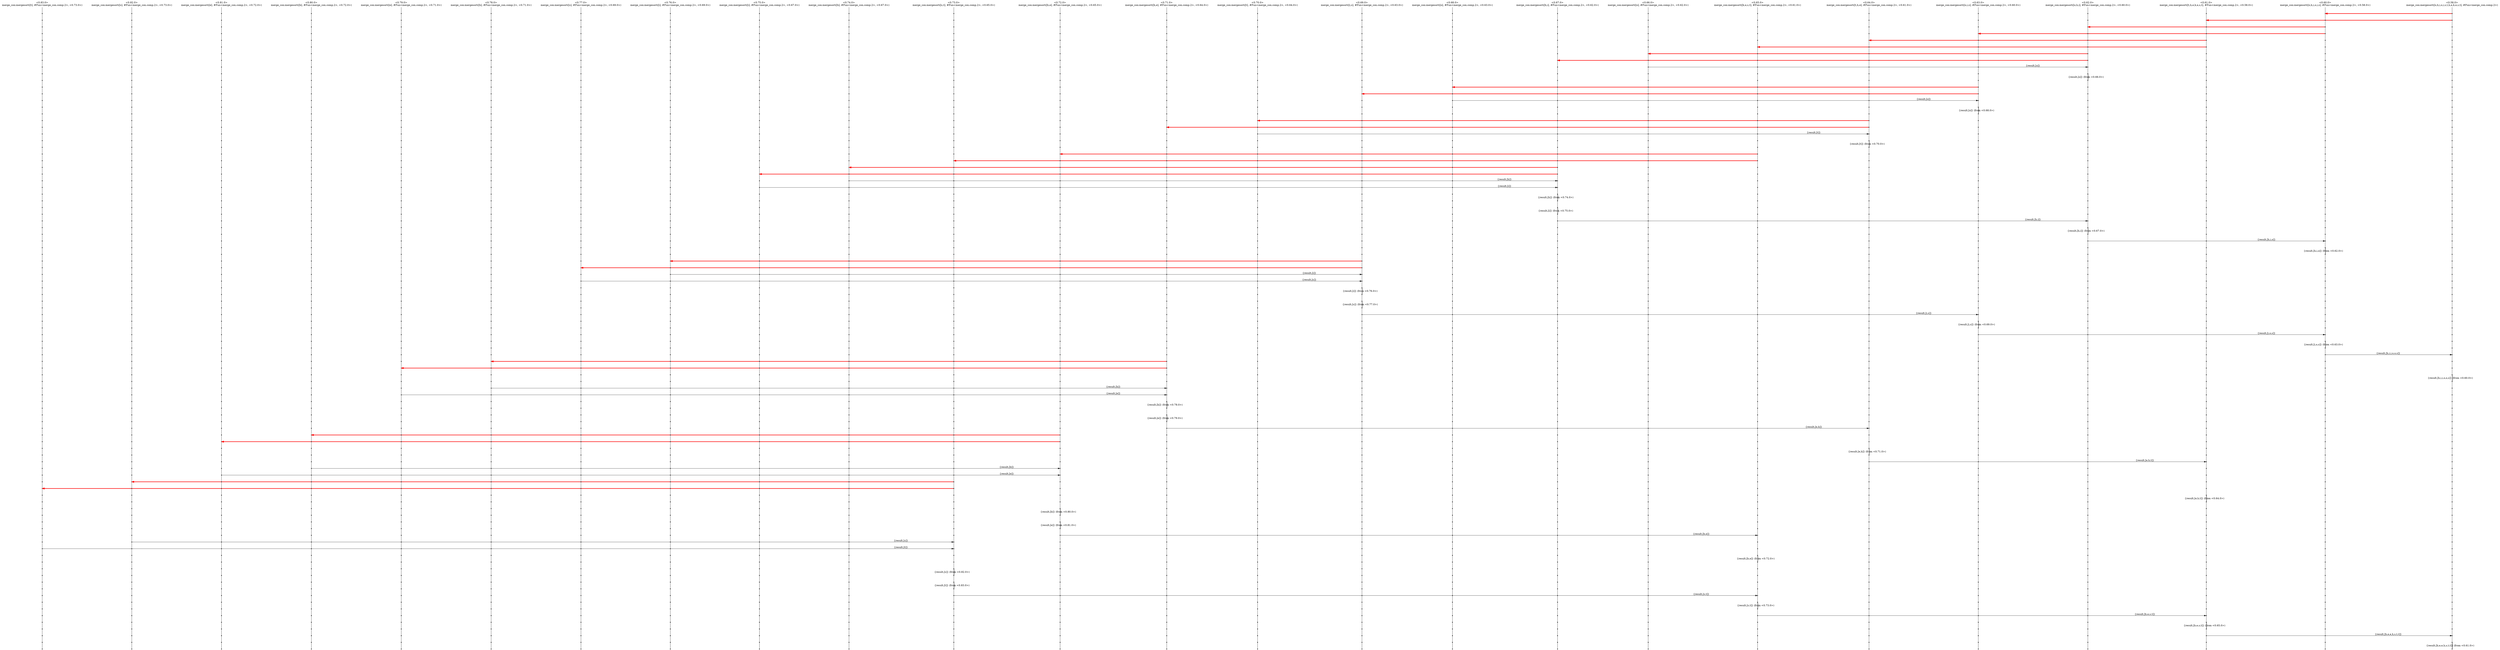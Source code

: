 digraph G {
  rankdir="LR";
  node[shape="point"];
  edge[arrowhead="none"]
{
  rank="same";
  "<0.83.0>"[shape="plaintext", label="<0.83.0>
merge_con:mergesort([t], #Fun<merge_con.comp.2>, <0.73.0>)"] 
  "<0.83.0>" -> "<0.83.0>1" -> "<0.83.0>2" -> "<0.83.0>3" -> "<0.83.0>4" -> "<0.83.0>5" -> "<0.83.0>6" -> "<0.83.0>7" -> "<0.83.0>8" -> "<0.83.0>9" -> "<0.83.0>10" -> "<0.83.0>11" -> "<0.83.0>12" -> "<0.83.0>13" -> "<0.83.0>14" -> "<0.83.0>15" -> "<0.83.0>16" -> "<0.83.0>17" -> "<0.83.0>18" -> "<0.83.0>19" -> "<0.83.0>20" -> "<0.83.0>21" -> "<0.83.0>22" -> "<0.83.0>23" -> "<0.83.0>24" -> "<0.83.0>25" -> "<0.83.0>26" -> "<0.83.0>27" -> "<0.83.0>28" -> "<0.83.0>29" -> "<0.83.0>30" -> "<0.83.0>31" -> "<0.83.0>32" -> "<0.83.0>33" -> "<0.83.0>34" -> "<0.83.0>35" -> "<0.83.0>36" -> "<0.83.0>37" -> "<0.83.0>38" -> "<0.83.0>39" -> "<0.83.0>40" -> "<0.83.0>41" -> "<0.83.0>42" -> "<0.83.0>43" -> "<0.83.0>44" -> "<0.83.0>45" -> "<0.83.0>46" -> "<0.83.0>47" -> "<0.83.0>48" -> "<0.83.0>49" -> "<0.83.0>50" -> "<0.83.0>51" -> "<0.83.0>52" -> "<0.83.0>53" -> "<0.83.0>54" -> "<0.83.0>55" -> "<0.83.0>56" -> "<0.83.0>57" -> "<0.83.0>58" -> "<0.83.0>59" -> "<0.83.0>60" -> "<0.83.0>61" -> "<0.83.0>62" -> "<0.83.0>63" -> "<0.83.0>64" -> "<0.83.0>65" -> "<0.83.0>66" -> "<0.83.0>67" -> "<0.83.0>68" -> "<0.83.0>69" -> "<0.83.0>70" -> "<0.83.0>71" -> "<0.83.0>72" -> "<0.83.0>73" -> "<0.83.0>74" -> "<0.83.0>75" -> "<0.83.0>76" -> "<0.83.0>77" -> "<0.83.0>78" -> "<0.83.0>79" -> "<0.83.0>80" -> "<0.83.0>81" -> "<0.83.0>82" -> "<0.83.0>83" -> "<0.83.0>84" -> "<0.83.0>85" -> "<0.83.0>86" -> "<0.83.0>87" -> "<0.83.0>88" -> "<0.83.0>89" -> "<0.83.0>90" -> "<0.83.0>91" -> "<0.83.0>92" -> "<0.83.0>93" -> "<0.83.0>94" -> "<0.83.0>95" -> "<0.83.0>96";
} 

{
  rank="same";
  "<0.82.0>"[shape="plaintext", label="<0.82.0>
merge_con:mergesort([s], #Fun<merge_con.comp.2>, <0.73.0>)"] 
  "<0.82.0>" -> "<0.82.0>1" -> "<0.82.0>2" -> "<0.82.0>3" -> "<0.82.0>4" -> "<0.82.0>5" -> "<0.82.0>6" -> "<0.82.0>7" -> "<0.82.0>8" -> "<0.82.0>9" -> "<0.82.0>10" -> "<0.82.0>11" -> "<0.82.0>12" -> "<0.82.0>13" -> "<0.82.0>14" -> "<0.82.0>15" -> "<0.82.0>16" -> "<0.82.0>17" -> "<0.82.0>18" -> "<0.82.0>19" -> "<0.82.0>20" -> "<0.82.0>21" -> "<0.82.0>22" -> "<0.82.0>23" -> "<0.82.0>24" -> "<0.82.0>25" -> "<0.82.0>26" -> "<0.82.0>27" -> "<0.82.0>28" -> "<0.82.0>29" -> "<0.82.0>30" -> "<0.82.0>31" -> "<0.82.0>32" -> "<0.82.0>33" -> "<0.82.0>34" -> "<0.82.0>35" -> "<0.82.0>36" -> "<0.82.0>37" -> "<0.82.0>38" -> "<0.82.0>39" -> "<0.82.0>40" -> "<0.82.0>41" -> "<0.82.0>42" -> "<0.82.0>43" -> "<0.82.0>44" -> "<0.82.0>45" -> "<0.82.0>46" -> "<0.82.0>47" -> "<0.82.0>48" -> "<0.82.0>49" -> "<0.82.0>50" -> "<0.82.0>51" -> "<0.82.0>52" -> "<0.82.0>53" -> "<0.82.0>54" -> "<0.82.0>55" -> "<0.82.0>56" -> "<0.82.0>57" -> "<0.82.0>58" -> "<0.82.0>59" -> "<0.82.0>60" -> "<0.82.0>61" -> "<0.82.0>62" -> "<0.82.0>63" -> "<0.82.0>64" -> "<0.82.0>65" -> "<0.82.0>66" -> "<0.82.0>67" -> "<0.82.0>68" -> "<0.82.0>69" -> "<0.82.0>70" -> "<0.82.0>71" -> "<0.82.0>72" -> "<0.82.0>73" -> "<0.82.0>74" -> "<0.82.0>75" -> "<0.82.0>76" -> "<0.82.0>77" -> "<0.82.0>78" -> "<0.82.0>79" -> "<0.82.0>80" -> "<0.82.0>81" -> "<0.82.0>82" -> "<0.82.0>83" -> "<0.82.0>84" -> "<0.82.0>85" -> "<0.82.0>86" -> "<0.82.0>87" -> "<0.82.0>88" -> "<0.82.0>89" -> "<0.82.0>90" -> "<0.82.0>91" -> "<0.82.0>92" -> "<0.82.0>93" -> "<0.82.0>94" -> "<0.82.0>95" -> "<0.82.0>96";
} 

{
  rank="same";
  "<0.81.0>"[shape="plaintext", label="<0.81.0>
merge_con:mergesort([e], #Fun<merge_con.comp.2>, <0.72.0>)"] 
  "<0.81.0>" -> "<0.81.0>1" -> "<0.81.0>2" -> "<0.81.0>3" -> "<0.81.0>4" -> "<0.81.0>5" -> "<0.81.0>6" -> "<0.81.0>7" -> "<0.81.0>8" -> "<0.81.0>9" -> "<0.81.0>10" -> "<0.81.0>11" -> "<0.81.0>12" -> "<0.81.0>13" -> "<0.81.0>14" -> "<0.81.0>15" -> "<0.81.0>16" -> "<0.81.0>17" -> "<0.81.0>18" -> "<0.81.0>19" -> "<0.81.0>20" -> "<0.81.0>21" -> "<0.81.0>22" -> "<0.81.0>23" -> "<0.81.0>24" -> "<0.81.0>25" -> "<0.81.0>26" -> "<0.81.0>27" -> "<0.81.0>28" -> "<0.81.0>29" -> "<0.81.0>30" -> "<0.81.0>31" -> "<0.81.0>32" -> "<0.81.0>33" -> "<0.81.0>34" -> "<0.81.0>35" -> "<0.81.0>36" -> "<0.81.0>37" -> "<0.81.0>38" -> "<0.81.0>39" -> "<0.81.0>40" -> "<0.81.0>41" -> "<0.81.0>42" -> "<0.81.0>43" -> "<0.81.0>44" -> "<0.81.0>45" -> "<0.81.0>46" -> "<0.81.0>47" -> "<0.81.0>48" -> "<0.81.0>49" -> "<0.81.0>50" -> "<0.81.0>51" -> "<0.81.0>52" -> "<0.81.0>53" -> "<0.81.0>54" -> "<0.81.0>55" -> "<0.81.0>56" -> "<0.81.0>57" -> "<0.81.0>58" -> "<0.81.0>59" -> "<0.81.0>60" -> "<0.81.0>61" -> "<0.81.0>62" -> "<0.81.0>63" -> "<0.81.0>64" -> "<0.81.0>65" -> "<0.81.0>66" -> "<0.81.0>67" -> "<0.81.0>68" -> "<0.81.0>69" -> "<0.81.0>70" -> "<0.81.0>71" -> "<0.81.0>72" -> "<0.81.0>73" -> "<0.81.0>74" -> "<0.81.0>75" -> "<0.81.0>76" -> "<0.81.0>77" -> "<0.81.0>78" -> "<0.81.0>79" -> "<0.81.0>80" -> "<0.81.0>81" -> "<0.81.0>82" -> "<0.81.0>83" -> "<0.81.0>84" -> "<0.81.0>85" -> "<0.81.0>86" -> "<0.81.0>87" -> "<0.81.0>88" -> "<0.81.0>89" -> "<0.81.0>90" -> "<0.81.0>91" -> "<0.81.0>92" -> "<0.81.0>93" -> "<0.81.0>94" -> "<0.81.0>95" -> "<0.81.0>96";
} 

{
  rank="same";
  "<0.80.0>"[shape="plaintext", label="<0.80.0>
merge_con:mergesort([b], #Fun<merge_con.comp.2>, <0.72.0>)"] 
  "<0.80.0>" -> "<0.80.0>1" -> "<0.80.0>2" -> "<0.80.0>3" -> "<0.80.0>4" -> "<0.80.0>5" -> "<0.80.0>6" -> "<0.80.0>7" -> "<0.80.0>8" -> "<0.80.0>9" -> "<0.80.0>10" -> "<0.80.0>11" -> "<0.80.0>12" -> "<0.80.0>13" -> "<0.80.0>14" -> "<0.80.0>15" -> "<0.80.0>16" -> "<0.80.0>17" -> "<0.80.0>18" -> "<0.80.0>19" -> "<0.80.0>20" -> "<0.80.0>21" -> "<0.80.0>22" -> "<0.80.0>23" -> "<0.80.0>24" -> "<0.80.0>25" -> "<0.80.0>26" -> "<0.80.0>27" -> "<0.80.0>28" -> "<0.80.0>29" -> "<0.80.0>30" -> "<0.80.0>31" -> "<0.80.0>32" -> "<0.80.0>33" -> "<0.80.0>34" -> "<0.80.0>35" -> "<0.80.0>36" -> "<0.80.0>37" -> "<0.80.0>38" -> "<0.80.0>39" -> "<0.80.0>40" -> "<0.80.0>41" -> "<0.80.0>42" -> "<0.80.0>43" -> "<0.80.0>44" -> "<0.80.0>45" -> "<0.80.0>46" -> "<0.80.0>47" -> "<0.80.0>48" -> "<0.80.0>49" -> "<0.80.0>50" -> "<0.80.0>51" -> "<0.80.0>52" -> "<0.80.0>53" -> "<0.80.0>54" -> "<0.80.0>55" -> "<0.80.0>56" -> "<0.80.0>57" -> "<0.80.0>58" -> "<0.80.0>59" -> "<0.80.0>60" -> "<0.80.0>61" -> "<0.80.0>62" -> "<0.80.0>63" -> "<0.80.0>64" -> "<0.80.0>65" -> "<0.80.0>66" -> "<0.80.0>67" -> "<0.80.0>68" -> "<0.80.0>69" -> "<0.80.0>70" -> "<0.80.0>71" -> "<0.80.0>72" -> "<0.80.0>73" -> "<0.80.0>74" -> "<0.80.0>75" -> "<0.80.0>76" -> "<0.80.0>77" -> "<0.80.0>78" -> "<0.80.0>79" -> "<0.80.0>80" -> "<0.80.0>81" -> "<0.80.0>82" -> "<0.80.0>83" -> "<0.80.0>84" -> "<0.80.0>85" -> "<0.80.0>86" -> "<0.80.0>87" -> "<0.80.0>88" -> "<0.80.0>89" -> "<0.80.0>90" -> "<0.80.0>91" -> "<0.80.0>92" -> "<0.80.0>93" -> "<0.80.0>94" -> "<0.80.0>95" -> "<0.80.0>96";
} 

{
  rank="same";
  "<0.79.0>"[shape="plaintext", label="<0.79.0>
merge_con:mergesort([e], #Fun<merge_con.comp.2>, <0.71.0>)"] 
  "<0.79.0>" -> "<0.79.0>1" -> "<0.79.0>2" -> "<0.79.0>3" -> "<0.79.0>4" -> "<0.79.0>5" -> "<0.79.0>6" -> "<0.79.0>7" -> "<0.79.0>8" -> "<0.79.0>9" -> "<0.79.0>10" -> "<0.79.0>11" -> "<0.79.0>12" -> "<0.79.0>13" -> "<0.79.0>14" -> "<0.79.0>15" -> "<0.79.0>16" -> "<0.79.0>17" -> "<0.79.0>18" -> "<0.79.0>19" -> "<0.79.0>20" -> "<0.79.0>21" -> "<0.79.0>22" -> "<0.79.0>23" -> "<0.79.0>24" -> "<0.79.0>25" -> "<0.79.0>26" -> "<0.79.0>27" -> "<0.79.0>28" -> "<0.79.0>29" -> "<0.79.0>30" -> "<0.79.0>31" -> "<0.79.0>32" -> "<0.79.0>33" -> "<0.79.0>34" -> "<0.79.0>35" -> "<0.79.0>36" -> "<0.79.0>37" -> "<0.79.0>38" -> "<0.79.0>39" -> "<0.79.0>40" -> "<0.79.0>41" -> "<0.79.0>42" -> "<0.79.0>43" -> "<0.79.0>44" -> "<0.79.0>45" -> "<0.79.0>46" -> "<0.79.0>47" -> "<0.79.0>48" -> "<0.79.0>49" -> "<0.79.0>50" -> "<0.79.0>51" -> "<0.79.0>52" -> "<0.79.0>53" -> "<0.79.0>54" -> "<0.79.0>55" -> "<0.79.0>56" -> "<0.79.0>57" -> "<0.79.0>58" -> "<0.79.0>59" -> "<0.79.0>60" -> "<0.79.0>61" -> "<0.79.0>62" -> "<0.79.0>63" -> "<0.79.0>64" -> "<0.79.0>65" -> "<0.79.0>66" -> "<0.79.0>67" -> "<0.79.0>68" -> "<0.79.0>69" -> "<0.79.0>70" -> "<0.79.0>71" -> "<0.79.0>72" -> "<0.79.0>73" -> "<0.79.0>74" -> "<0.79.0>75" -> "<0.79.0>76" -> "<0.79.0>77" -> "<0.79.0>78" -> "<0.79.0>79" -> "<0.79.0>80" -> "<0.79.0>81" -> "<0.79.0>82" -> "<0.79.0>83" -> "<0.79.0>84" -> "<0.79.0>85" -> "<0.79.0>86" -> "<0.79.0>87" -> "<0.79.0>88" -> "<0.79.0>89" -> "<0.79.0>90" -> "<0.79.0>91" -> "<0.79.0>92" -> "<0.79.0>93" -> "<0.79.0>94" -> "<0.79.0>95" -> "<0.79.0>96";
} 

{
  rank="same";
  "<0.78.0>"[shape="plaintext", label="<0.78.0>
merge_con:mergesort([h], #Fun<merge_con.comp.2>, <0.71.0>)"] 
  "<0.78.0>" -> "<0.78.0>1" -> "<0.78.0>2" -> "<0.78.0>3" -> "<0.78.0>4" -> "<0.78.0>5" -> "<0.78.0>6" -> "<0.78.0>7" -> "<0.78.0>8" -> "<0.78.0>9" -> "<0.78.0>10" -> "<0.78.0>11" -> "<0.78.0>12" -> "<0.78.0>13" -> "<0.78.0>14" -> "<0.78.0>15" -> "<0.78.0>16" -> "<0.78.0>17" -> "<0.78.0>18" -> "<0.78.0>19" -> "<0.78.0>20" -> "<0.78.0>21" -> "<0.78.0>22" -> "<0.78.0>23" -> "<0.78.0>24" -> "<0.78.0>25" -> "<0.78.0>26" -> "<0.78.0>27" -> "<0.78.0>28" -> "<0.78.0>29" -> "<0.78.0>30" -> "<0.78.0>31" -> "<0.78.0>32" -> "<0.78.0>33" -> "<0.78.0>34" -> "<0.78.0>35" -> "<0.78.0>36" -> "<0.78.0>37" -> "<0.78.0>38" -> "<0.78.0>39" -> "<0.78.0>40" -> "<0.78.0>41" -> "<0.78.0>42" -> "<0.78.0>43" -> "<0.78.0>44" -> "<0.78.0>45" -> "<0.78.0>46" -> "<0.78.0>47" -> "<0.78.0>48" -> "<0.78.0>49" -> "<0.78.0>50" -> "<0.78.0>51" -> "<0.78.0>52" -> "<0.78.0>53" -> "<0.78.0>54" -> "<0.78.0>55" -> "<0.78.0>56" -> "<0.78.0>57" -> "<0.78.0>58" -> "<0.78.0>59" -> "<0.78.0>60" -> "<0.78.0>61" -> "<0.78.0>62" -> "<0.78.0>63" -> "<0.78.0>64" -> "<0.78.0>65" -> "<0.78.0>66" -> "<0.78.0>67" -> "<0.78.0>68" -> "<0.78.0>69" -> "<0.78.0>70" -> "<0.78.0>71" -> "<0.78.0>72" -> "<0.78.0>73" -> "<0.78.0>74" -> "<0.78.0>75" -> "<0.78.0>76" -> "<0.78.0>77" -> "<0.78.0>78" -> "<0.78.0>79" -> "<0.78.0>80" -> "<0.78.0>81" -> "<0.78.0>82" -> "<0.78.0>83" -> "<0.78.0>84" -> "<0.78.0>85" -> "<0.78.0>86" -> "<0.78.0>87" -> "<0.78.0>88" -> "<0.78.0>89" -> "<0.78.0>90" -> "<0.78.0>91" -> "<0.78.0>92" -> "<0.78.0>93" -> "<0.78.0>94" -> "<0.78.0>95" -> "<0.78.0>96";
} 

{
  rank="same";
  "<0.77.0>"[shape="plaintext", label="<0.77.0>
merge_con:mergesort([s], #Fun<merge_con.comp.2>, <0.69.0>)"] 
  "<0.77.0>" -> "<0.77.0>1" -> "<0.77.0>2" -> "<0.77.0>3" -> "<0.77.0>4" -> "<0.77.0>5" -> "<0.77.0>6" -> "<0.77.0>7" -> "<0.77.0>8" -> "<0.77.0>9" -> "<0.77.0>10" -> "<0.77.0>11" -> "<0.77.0>12" -> "<0.77.0>13" -> "<0.77.0>14" -> "<0.77.0>15" -> "<0.77.0>16" -> "<0.77.0>17" -> "<0.77.0>18" -> "<0.77.0>19" -> "<0.77.0>20" -> "<0.77.0>21" -> "<0.77.0>22" -> "<0.77.0>23" -> "<0.77.0>24" -> "<0.77.0>25" -> "<0.77.0>26" -> "<0.77.0>27" -> "<0.77.0>28" -> "<0.77.0>29" -> "<0.77.0>30" -> "<0.77.0>31" -> "<0.77.0>32" -> "<0.77.0>33" -> "<0.77.0>34" -> "<0.77.0>35" -> "<0.77.0>36" -> "<0.77.0>37" -> "<0.77.0>38" -> "<0.77.0>39" -> "<0.77.0>40" -> "<0.77.0>41" -> "<0.77.0>42" -> "<0.77.0>43" -> "<0.77.0>44" -> "<0.77.0>45" -> "<0.77.0>46" -> "<0.77.0>47" -> "<0.77.0>48" -> "<0.77.0>49" -> "<0.77.0>50" -> "<0.77.0>51" -> "<0.77.0>52" -> "<0.77.0>53" -> "<0.77.0>54" -> "<0.77.0>55" -> "<0.77.0>56" -> "<0.77.0>57" -> "<0.77.0>58" -> "<0.77.0>59" -> "<0.77.0>60" -> "<0.77.0>61" -> "<0.77.0>62" -> "<0.77.0>63" -> "<0.77.0>64" -> "<0.77.0>65" -> "<0.77.0>66" -> "<0.77.0>67" -> "<0.77.0>68" -> "<0.77.0>69" -> "<0.77.0>70" -> "<0.77.0>71" -> "<0.77.0>72" -> "<0.77.0>73" -> "<0.77.0>74" -> "<0.77.0>75" -> "<0.77.0>76" -> "<0.77.0>77" -> "<0.77.0>78" -> "<0.77.0>79" -> "<0.77.0>80" -> "<0.77.0>81" -> "<0.77.0>82" -> "<0.77.0>83" -> "<0.77.0>84" -> "<0.77.0>85" -> "<0.77.0>86" -> "<0.77.0>87" -> "<0.77.0>88" -> "<0.77.0>89" -> "<0.77.0>90" -> "<0.77.0>91" -> "<0.77.0>92" -> "<0.77.0>93" -> "<0.77.0>94" -> "<0.77.0>95" -> "<0.77.0>96";
} 

{
  rank="same";
  "<0.76.0>"[shape="plaintext", label="<0.76.0>
merge_con:mergesort([i], #Fun<merge_con.comp.2>, <0.69.0>)"] 
  "<0.76.0>" -> "<0.76.0>1" -> "<0.76.0>2" -> "<0.76.0>3" -> "<0.76.0>4" -> "<0.76.0>5" -> "<0.76.0>6" -> "<0.76.0>7" -> "<0.76.0>8" -> "<0.76.0>9" -> "<0.76.0>10" -> "<0.76.0>11" -> "<0.76.0>12" -> "<0.76.0>13" -> "<0.76.0>14" -> "<0.76.0>15" -> "<0.76.0>16" -> "<0.76.0>17" -> "<0.76.0>18" -> "<0.76.0>19" -> "<0.76.0>20" -> "<0.76.0>21" -> "<0.76.0>22" -> "<0.76.0>23" -> "<0.76.0>24" -> "<0.76.0>25" -> "<0.76.0>26" -> "<0.76.0>27" -> "<0.76.0>28" -> "<0.76.0>29" -> "<0.76.0>30" -> "<0.76.0>31" -> "<0.76.0>32" -> "<0.76.0>33" -> "<0.76.0>34" -> "<0.76.0>35" -> "<0.76.0>36" -> "<0.76.0>37" -> "<0.76.0>38" -> "<0.76.0>39" -> "<0.76.0>40" -> "<0.76.0>41" -> "<0.76.0>42" -> "<0.76.0>43" -> "<0.76.0>44" -> "<0.76.0>45" -> "<0.76.0>46" -> "<0.76.0>47" -> "<0.76.0>48" -> "<0.76.0>49" -> "<0.76.0>50" -> "<0.76.0>51" -> "<0.76.0>52" -> "<0.76.0>53" -> "<0.76.0>54" -> "<0.76.0>55" -> "<0.76.0>56" -> "<0.76.0>57" -> "<0.76.0>58" -> "<0.76.0>59" -> "<0.76.0>60" -> "<0.76.0>61" -> "<0.76.0>62" -> "<0.76.0>63" -> "<0.76.0>64" -> "<0.76.0>65" -> "<0.76.0>66" -> "<0.76.0>67" -> "<0.76.0>68" -> "<0.76.0>69" -> "<0.76.0>70" -> "<0.76.0>71" -> "<0.76.0>72" -> "<0.76.0>73" -> "<0.76.0>74" -> "<0.76.0>75" -> "<0.76.0>76" -> "<0.76.0>77" -> "<0.76.0>78" -> "<0.76.0>79" -> "<0.76.0>80" -> "<0.76.0>81" -> "<0.76.0>82" -> "<0.76.0>83" -> "<0.76.0>84" -> "<0.76.0>85" -> "<0.76.0>86" -> "<0.76.0>87" -> "<0.76.0>88" -> "<0.76.0>89" -> "<0.76.0>90" -> "<0.76.0>91" -> "<0.76.0>92" -> "<0.76.0>93" -> "<0.76.0>94" -> "<0.76.0>95" -> "<0.76.0>96";
} 

{
  rank="same";
  "<0.75.0>"[shape="plaintext", label="<0.75.0>
merge_con:mergesort([i], #Fun<merge_con.comp.2>, <0.67.0>)"] 
  "<0.75.0>" -> "<0.75.0>1" -> "<0.75.0>2" -> "<0.75.0>3" -> "<0.75.0>4" -> "<0.75.0>5" -> "<0.75.0>6" -> "<0.75.0>7" -> "<0.75.0>8" -> "<0.75.0>9" -> "<0.75.0>10" -> "<0.75.0>11" -> "<0.75.0>12" -> "<0.75.0>13" -> "<0.75.0>14" -> "<0.75.0>15" -> "<0.75.0>16" -> "<0.75.0>17" -> "<0.75.0>18" -> "<0.75.0>19" -> "<0.75.0>20" -> "<0.75.0>21" -> "<0.75.0>22" -> "<0.75.0>23" -> "<0.75.0>24" -> "<0.75.0>25" -> "<0.75.0>26" -> "<0.75.0>27" -> "<0.75.0>28" -> "<0.75.0>29" -> "<0.75.0>30" -> "<0.75.0>31" -> "<0.75.0>32" -> "<0.75.0>33" -> "<0.75.0>34" -> "<0.75.0>35" -> "<0.75.0>36" -> "<0.75.0>37" -> "<0.75.0>38" -> "<0.75.0>39" -> "<0.75.0>40" -> "<0.75.0>41" -> "<0.75.0>42" -> "<0.75.0>43" -> "<0.75.0>44" -> "<0.75.0>45" -> "<0.75.0>46" -> "<0.75.0>47" -> "<0.75.0>48" -> "<0.75.0>49" -> "<0.75.0>50" -> "<0.75.0>51" -> "<0.75.0>52" -> "<0.75.0>53" -> "<0.75.0>54" -> "<0.75.0>55" -> "<0.75.0>56" -> "<0.75.0>57" -> "<0.75.0>58" -> "<0.75.0>59" -> "<0.75.0>60" -> "<0.75.0>61" -> "<0.75.0>62" -> "<0.75.0>63" -> "<0.75.0>64" -> "<0.75.0>65" -> "<0.75.0>66" -> "<0.75.0>67" -> "<0.75.0>68" -> "<0.75.0>69" -> "<0.75.0>70" -> "<0.75.0>71" -> "<0.75.0>72" -> "<0.75.0>73" -> "<0.75.0>74" -> "<0.75.0>75" -> "<0.75.0>76" -> "<0.75.0>77" -> "<0.75.0>78" -> "<0.75.0>79" -> "<0.75.0>80" -> "<0.75.0>81" -> "<0.75.0>82" -> "<0.75.0>83" -> "<0.75.0>84" -> "<0.75.0>85" -> "<0.75.0>86" -> "<0.75.0>87" -> "<0.75.0>88" -> "<0.75.0>89" -> "<0.75.0>90" -> "<0.75.0>91" -> "<0.75.0>92" -> "<0.75.0>93" -> "<0.75.0>94" -> "<0.75.0>95" -> "<0.75.0>96";
} 

{
  rank="same";
  "<0.74.0>"[shape="plaintext", label="<0.74.0>
merge_con:mergesort([h], #Fun<merge_con.comp.2>, <0.67.0>)"] 
  "<0.74.0>" -> "<0.74.0>1" -> "<0.74.0>2" -> "<0.74.0>3" -> "<0.74.0>4" -> "<0.74.0>5" -> "<0.74.0>6" -> "<0.74.0>7" -> "<0.74.0>8" -> "<0.74.0>9" -> "<0.74.0>10" -> "<0.74.0>11" -> "<0.74.0>12" -> "<0.74.0>13" -> "<0.74.0>14" -> "<0.74.0>15" -> "<0.74.0>16" -> "<0.74.0>17" -> "<0.74.0>18" -> "<0.74.0>19" -> "<0.74.0>20" -> "<0.74.0>21" -> "<0.74.0>22" -> "<0.74.0>23" -> "<0.74.0>24" -> "<0.74.0>25" -> "<0.74.0>26" -> "<0.74.0>27" -> "<0.74.0>28" -> "<0.74.0>29" -> "<0.74.0>30" -> "<0.74.0>31" -> "<0.74.0>32" -> "<0.74.0>33" -> "<0.74.0>34" -> "<0.74.0>35" -> "<0.74.0>36" -> "<0.74.0>37" -> "<0.74.0>38" -> "<0.74.0>39" -> "<0.74.0>40" -> "<0.74.0>41" -> "<0.74.0>42" -> "<0.74.0>43" -> "<0.74.0>44" -> "<0.74.0>45" -> "<0.74.0>46" -> "<0.74.0>47" -> "<0.74.0>48" -> "<0.74.0>49" -> "<0.74.0>50" -> "<0.74.0>51" -> "<0.74.0>52" -> "<0.74.0>53" -> "<0.74.0>54" -> "<0.74.0>55" -> "<0.74.0>56" -> "<0.74.0>57" -> "<0.74.0>58" -> "<0.74.0>59" -> "<0.74.0>60" -> "<0.74.0>61" -> "<0.74.0>62" -> "<0.74.0>63" -> "<0.74.0>64" -> "<0.74.0>65" -> "<0.74.0>66" -> "<0.74.0>67" -> "<0.74.0>68" -> "<0.74.0>69" -> "<0.74.0>70" -> "<0.74.0>71" -> "<0.74.0>72" -> "<0.74.0>73" -> "<0.74.0>74" -> "<0.74.0>75" -> "<0.74.0>76" -> "<0.74.0>77" -> "<0.74.0>78" -> "<0.74.0>79" -> "<0.74.0>80" -> "<0.74.0>81" -> "<0.74.0>82" -> "<0.74.0>83" -> "<0.74.0>84" -> "<0.74.0>85" -> "<0.74.0>86" -> "<0.74.0>87" -> "<0.74.0>88" -> "<0.74.0>89" -> "<0.74.0>90" -> "<0.74.0>91" -> "<0.74.0>92" -> "<0.74.0>93" -> "<0.74.0>94" -> "<0.74.0>95" -> "<0.74.0>96";
} 

{
  rank="same";
  "<0.73.0>"[shape="plaintext", label="<0.73.0>
merge_con:mergesort([s,t], #Fun<merge_con.comp.2>, <0.65.0>)"] 
  "<0.73.0>" -> "<0.73.0>1" -> "<0.73.0>2" -> "<0.73.0>3" -> "<0.73.0>4" -> "<0.73.0>5" -> "<0.73.0>6" -> "<0.73.0>7" -> "<0.73.0>8" -> "<0.73.0>9" -> "<0.73.0>10" -> "<0.73.0>11" -> "<0.73.0>12" -> "<0.73.0>13" -> "<0.73.0>14" -> "<0.73.0>15" -> "<0.73.0>16" -> "<0.73.0>17" -> "<0.73.0>18" -> "<0.73.0>19" -> "<0.73.0>20" -> "<0.73.0>21" -> "<0.73.0>22" -> "<0.73.0>23" -> "<0.73.0>24" -> "<0.73.0>25" -> "<0.73.0>26" -> "<0.73.0>27" -> "<0.73.0>28" -> "<0.73.0>29" -> "<0.73.0>30" -> "<0.73.0>31" -> "<0.73.0>32" -> "<0.73.0>33" -> "<0.73.0>34" -> "<0.73.0>35" -> "<0.73.0>36" -> "<0.73.0>37" -> "<0.73.0>38" -> "<0.73.0>39" -> "<0.73.0>40" -> "<0.73.0>41" -> "<0.73.0>42" -> "<0.73.0>43" -> "<0.73.0>44" -> "<0.73.0>45" -> "<0.73.0>46" -> "<0.73.0>47" -> "<0.73.0>48" -> "<0.73.0>49" -> "<0.73.0>50" -> "<0.73.0>51" -> "<0.73.0>52" -> "<0.73.0>53" -> "<0.73.0>54" -> "<0.73.0>55" -> "<0.73.0>56" -> "<0.73.0>57" -> "<0.73.0>58" -> "<0.73.0>59" -> "<0.73.0>60" -> "<0.73.0>61" -> "<0.73.0>62" -> "<0.73.0>63" -> "<0.73.0>64" -> "<0.73.0>65" -> "<0.73.0>66" -> "<0.73.0>67" -> "<0.73.0>68" -> "<0.73.0>69" -> "<0.73.0>70" -> "<0.73.0>71" -> "<0.73.0>72" -> "<0.73.0>73" -> "<0.73.0>74" -> "<0.73.0>75" -> "<0.73.0>76" -> "<0.73.0>77" -> "<0.73.0>78" -> "<0.73.0>79" -> "<0.73.0>80" -> "<0.73.0>81" -> "<0.73.0>82" -> "<0.73.0>83" -> "<0.73.0>84" -> "<0.73.0>85" -> "<0.73.0>86" -> "<0.73.0>87" -> "<0.73.0>88" -> "<0.73.0>89" -> "<0.73.0>90" -> "<0.73.0>91" -> "<0.73.0>92" -> "<0.73.0>93" -> "<0.73.0>94" -> "<0.73.0>95" -> "<0.73.0>96";
} 

{
  rank="same";
  "<0.72.0>"[shape="plaintext", label="<0.72.0>
merge_con:mergesort([b,e], #Fun<merge_con.comp.2>, <0.65.0>)"] 
  "<0.72.0>" -> "<0.72.0>1" -> "<0.72.0>2" -> "<0.72.0>3" -> "<0.72.0>4" -> "<0.72.0>5" -> "<0.72.0>6" -> "<0.72.0>7" -> "<0.72.0>8" -> "<0.72.0>9" -> "<0.72.0>10" -> "<0.72.0>11" -> "<0.72.0>12" -> "<0.72.0>13" -> "<0.72.0>14" -> "<0.72.0>15" -> "<0.72.0>16" -> "<0.72.0>17" -> "<0.72.0>18" -> "<0.72.0>19" -> "<0.72.0>20" -> "<0.72.0>21" -> "<0.72.0>22" -> "<0.72.0>23" -> "<0.72.0>24" -> "<0.72.0>25" -> "<0.72.0>26" -> "<0.72.0>27" -> "<0.72.0>28" -> "<0.72.0>29" -> "<0.72.0>30" -> "<0.72.0>31" -> "<0.72.0>32" -> "<0.72.0>33" -> "<0.72.0>34" -> "<0.72.0>35" -> "<0.72.0>36" -> "<0.72.0>37" -> "<0.72.0>38" -> "<0.72.0>39" -> "<0.72.0>40" -> "<0.72.0>41" -> "<0.72.0>42" -> "<0.72.0>43" -> "<0.72.0>44" -> "<0.72.0>45" -> "<0.72.0>46" -> "<0.72.0>47" -> "<0.72.0>48" -> "<0.72.0>49" -> "<0.72.0>50" -> "<0.72.0>51" -> "<0.72.0>52" -> "<0.72.0>53" -> "<0.72.0>54" -> "<0.72.0>55" -> "<0.72.0>56" -> "<0.72.0>57" -> "<0.72.0>58" -> "<0.72.0>59" -> "<0.72.0>60" -> "<0.72.0>61" -> "<0.72.0>62" -> "<0.72.0>63" -> "<0.72.0>64" -> "<0.72.0>65" -> "<0.72.0>66" -> "<0.72.0>67" -> "<0.72.0>68" -> "<0.72.0>69" -> "<0.72.0>70" -> "<0.72.0>71" -> "<0.72.0>72" -> "<0.72.0>73" -> "<0.72.0>74" -> "<0.72.0>75" -> "<0.72.0>76" -> "<0.72.0>77" -> "<0.72.0>78" -> "<0.72.0>79" -> "<0.72.0>80" -> "<0.72.0>81" -> "<0.72.0>82" -> "<0.72.0>83" -> "<0.72.0>84" -> "<0.72.0>85" -> "<0.72.0>86" -> "<0.72.0>87" -> "<0.72.0>88" -> "<0.72.0>89" -> "<0.72.0>90" -> "<0.72.0>91" -> "<0.72.0>92" -> "<0.72.0>93" -> "<0.72.0>94" -> "<0.72.0>95" -> "<0.72.0>96";
} 

{
  rank="same";
  "<0.71.0>"[shape="plaintext", label="<0.71.0>
merge_con:mergesort([h,e], #Fun<merge_con.comp.2>, <0.64.0>)"] 
  "<0.71.0>" -> "<0.71.0>1" -> "<0.71.0>2" -> "<0.71.0>3" -> "<0.71.0>4" -> "<0.71.0>5" -> "<0.71.0>6" -> "<0.71.0>7" -> "<0.71.0>8" -> "<0.71.0>9" -> "<0.71.0>10" -> "<0.71.0>11" -> "<0.71.0>12" -> "<0.71.0>13" -> "<0.71.0>14" -> "<0.71.0>15" -> "<0.71.0>16" -> "<0.71.0>17" -> "<0.71.0>18" -> "<0.71.0>19" -> "<0.71.0>20" -> "<0.71.0>21" -> "<0.71.0>22" -> "<0.71.0>23" -> "<0.71.0>24" -> "<0.71.0>25" -> "<0.71.0>26" -> "<0.71.0>27" -> "<0.71.0>28" -> "<0.71.0>29" -> "<0.71.0>30" -> "<0.71.0>31" -> "<0.71.0>32" -> "<0.71.0>33" -> "<0.71.0>34" -> "<0.71.0>35" -> "<0.71.0>36" -> "<0.71.0>37" -> "<0.71.0>38" -> "<0.71.0>39" -> "<0.71.0>40" -> "<0.71.0>41" -> "<0.71.0>42" -> "<0.71.0>43" -> "<0.71.0>44" -> "<0.71.0>45" -> "<0.71.0>46" -> "<0.71.0>47" -> "<0.71.0>48" -> "<0.71.0>49" -> "<0.71.0>50" -> "<0.71.0>51" -> "<0.71.0>52" -> "<0.71.0>53" -> "<0.71.0>54" -> "<0.71.0>55" -> "<0.71.0>56" -> "<0.71.0>57" -> "<0.71.0>58" -> "<0.71.0>59" -> "<0.71.0>60" -> "<0.71.0>61" -> "<0.71.0>62" -> "<0.71.0>63" -> "<0.71.0>64" -> "<0.71.0>65" -> "<0.71.0>66" -> "<0.71.0>67" -> "<0.71.0>68" -> "<0.71.0>69" -> "<0.71.0>70" -> "<0.71.0>71" -> "<0.71.0>72" -> "<0.71.0>73" -> "<0.71.0>74" -> "<0.71.0>75" -> "<0.71.0>76" -> "<0.71.0>77" -> "<0.71.0>78" -> "<0.71.0>79" -> "<0.71.0>80" -> "<0.71.0>81" -> "<0.71.0>82" -> "<0.71.0>83" -> "<0.71.0>84" -> "<0.71.0>85" -> "<0.71.0>86" -> "<0.71.0>87" -> "<0.71.0>88" -> "<0.71.0>89" -> "<0.71.0>90" -> "<0.71.0>91" -> "<0.71.0>92" -> "<0.71.0>93" -> "<0.71.0>94" -> "<0.71.0>95" -> "<0.71.0>96";
} 

{
  rank="same";
  "<0.70.0>"[shape="plaintext", label="<0.70.0>
merge_con:mergesort([t], #Fun<merge_con.comp.2>, <0.64.0>)"] 
  "<0.70.0>" -> "<0.70.0>1" -> "<0.70.0>2" -> "<0.70.0>3" -> "<0.70.0>4" -> "<0.70.0>5" -> "<0.70.0>6" -> "<0.70.0>7" -> "<0.70.0>8" -> "<0.70.0>9" -> "<0.70.0>10" -> "<0.70.0>11" -> "<0.70.0>12" -> "<0.70.0>13" -> "<0.70.0>14" -> "<0.70.0>15" -> "<0.70.0>16" -> "<0.70.0>17" -> "<0.70.0>18" -> "<0.70.0>19" -> "<0.70.0>20" -> "<0.70.0>21" -> "<0.70.0>22" -> "<0.70.0>23" -> "<0.70.0>24" -> "<0.70.0>25" -> "<0.70.0>26" -> "<0.70.0>27" -> "<0.70.0>28" -> "<0.70.0>29" -> "<0.70.0>30" -> "<0.70.0>31" -> "<0.70.0>32" -> "<0.70.0>33" -> "<0.70.0>34" -> "<0.70.0>35" -> "<0.70.0>36" -> "<0.70.0>37" -> "<0.70.0>38" -> "<0.70.0>39" -> "<0.70.0>40" -> "<0.70.0>41" -> "<0.70.0>42" -> "<0.70.0>43" -> "<0.70.0>44" -> "<0.70.0>45" -> "<0.70.0>46" -> "<0.70.0>47" -> "<0.70.0>48" -> "<0.70.0>49" -> "<0.70.0>50" -> "<0.70.0>51" -> "<0.70.0>52" -> "<0.70.0>53" -> "<0.70.0>54" -> "<0.70.0>55" -> "<0.70.0>56" -> "<0.70.0>57" -> "<0.70.0>58" -> "<0.70.0>59" -> "<0.70.0>60" -> "<0.70.0>61" -> "<0.70.0>62" -> "<0.70.0>63" -> "<0.70.0>64" -> "<0.70.0>65" -> "<0.70.0>66" -> "<0.70.0>67" -> "<0.70.0>68" -> "<0.70.0>69" -> "<0.70.0>70" -> "<0.70.0>71" -> "<0.70.0>72" -> "<0.70.0>73" -> "<0.70.0>74" -> "<0.70.0>75" -> "<0.70.0>76" -> "<0.70.0>77" -> "<0.70.0>78" -> "<0.70.0>79" -> "<0.70.0>80" -> "<0.70.0>81" -> "<0.70.0>82" -> "<0.70.0>83" -> "<0.70.0>84" -> "<0.70.0>85" -> "<0.70.0>86" -> "<0.70.0>87" -> "<0.70.0>88" -> "<0.70.0>89" -> "<0.70.0>90" -> "<0.70.0>91" -> "<0.70.0>92" -> "<0.70.0>93" -> "<0.70.0>94" -> "<0.70.0>95" -> "<0.70.0>96";
} 

{
  rank="same";
  "<0.69.0>"[shape="plaintext", label="<0.69.0>
merge_con:mergesort([i,s], #Fun<merge_con.comp.2>, <0.63.0>)"] 
  "<0.69.0>" -> "<0.69.0>1" -> "<0.69.0>2" -> "<0.69.0>3" -> "<0.69.0>4" -> "<0.69.0>5" -> "<0.69.0>6" -> "<0.69.0>7" -> "<0.69.0>8" -> "<0.69.0>9" -> "<0.69.0>10" -> "<0.69.0>11" -> "<0.69.0>12" -> "<0.69.0>13" -> "<0.69.0>14" -> "<0.69.0>15" -> "<0.69.0>16" -> "<0.69.0>17" -> "<0.69.0>18" -> "<0.69.0>19" -> "<0.69.0>20" -> "<0.69.0>21" -> "<0.69.0>22" -> "<0.69.0>23" -> "<0.69.0>24" -> "<0.69.0>25" -> "<0.69.0>26" -> "<0.69.0>27" -> "<0.69.0>28" -> "<0.69.0>29" -> "<0.69.0>30" -> "<0.69.0>31" -> "<0.69.0>32" -> "<0.69.0>33" -> "<0.69.0>34" -> "<0.69.0>35" -> "<0.69.0>36" -> "<0.69.0>37" -> "<0.69.0>38" -> "<0.69.0>39" -> "<0.69.0>40" -> "<0.69.0>41" -> "<0.69.0>42" -> "<0.69.0>43" -> "<0.69.0>44" -> "<0.69.0>45" -> "<0.69.0>46" -> "<0.69.0>47" -> "<0.69.0>48" -> "<0.69.0>49" -> "<0.69.0>50" -> "<0.69.0>51" -> "<0.69.0>52" -> "<0.69.0>53" -> "<0.69.0>54" -> "<0.69.0>55" -> "<0.69.0>56" -> "<0.69.0>57" -> "<0.69.0>58" -> "<0.69.0>59" -> "<0.69.0>60" -> "<0.69.0>61" -> "<0.69.0>62" -> "<0.69.0>63" -> "<0.69.0>64" -> "<0.69.0>65" -> "<0.69.0>66" -> "<0.69.0>67" -> "<0.69.0>68" -> "<0.69.0>69" -> "<0.69.0>70" -> "<0.69.0>71" -> "<0.69.0>72" -> "<0.69.0>73" -> "<0.69.0>74" -> "<0.69.0>75" -> "<0.69.0>76" -> "<0.69.0>77" -> "<0.69.0>78" -> "<0.69.0>79" -> "<0.69.0>80" -> "<0.69.0>81" -> "<0.69.0>82" -> "<0.69.0>83" -> "<0.69.0>84" -> "<0.69.0>85" -> "<0.69.0>86" -> "<0.69.0>87" -> "<0.69.0>88" -> "<0.69.0>89" -> "<0.69.0>90" -> "<0.69.0>91" -> "<0.69.0>92" -> "<0.69.0>93" -> "<0.69.0>94" -> "<0.69.0>95" -> "<0.69.0>96";
} 

{
  rank="same";
  "<0.68.0>"[shape="plaintext", label="<0.68.0>
merge_con:mergesort([o], #Fun<merge_con.comp.2>, <0.63.0>)"] 
  "<0.68.0>" -> "<0.68.0>1" -> "<0.68.0>2" -> "<0.68.0>3" -> "<0.68.0>4" -> "<0.68.0>5" -> "<0.68.0>6" -> "<0.68.0>7" -> "<0.68.0>8" -> "<0.68.0>9" -> "<0.68.0>10" -> "<0.68.0>11" -> "<0.68.0>12" -> "<0.68.0>13" -> "<0.68.0>14" -> "<0.68.0>15" -> "<0.68.0>16" -> "<0.68.0>17" -> "<0.68.0>18" -> "<0.68.0>19" -> "<0.68.0>20" -> "<0.68.0>21" -> "<0.68.0>22" -> "<0.68.0>23" -> "<0.68.0>24" -> "<0.68.0>25" -> "<0.68.0>26" -> "<0.68.0>27" -> "<0.68.0>28" -> "<0.68.0>29" -> "<0.68.0>30" -> "<0.68.0>31" -> "<0.68.0>32" -> "<0.68.0>33" -> "<0.68.0>34" -> "<0.68.0>35" -> "<0.68.0>36" -> "<0.68.0>37" -> "<0.68.0>38" -> "<0.68.0>39" -> "<0.68.0>40" -> "<0.68.0>41" -> "<0.68.0>42" -> "<0.68.0>43" -> "<0.68.0>44" -> "<0.68.0>45" -> "<0.68.0>46" -> "<0.68.0>47" -> "<0.68.0>48" -> "<0.68.0>49" -> "<0.68.0>50" -> "<0.68.0>51" -> "<0.68.0>52" -> "<0.68.0>53" -> "<0.68.0>54" -> "<0.68.0>55" -> "<0.68.0>56" -> "<0.68.0>57" -> "<0.68.0>58" -> "<0.68.0>59" -> "<0.68.0>60" -> "<0.68.0>61" -> "<0.68.0>62" -> "<0.68.0>63" -> "<0.68.0>64" -> "<0.68.0>65" -> "<0.68.0>66" -> "<0.68.0>67" -> "<0.68.0>68" -> "<0.68.0>69" -> "<0.68.0>70" -> "<0.68.0>71" -> "<0.68.0>72" -> "<0.68.0>73" -> "<0.68.0>74" -> "<0.68.0>75" -> "<0.68.0>76" -> "<0.68.0>77" -> "<0.68.0>78" -> "<0.68.0>79" -> "<0.68.0>80" -> "<0.68.0>81" -> "<0.68.0>82" -> "<0.68.0>83" -> "<0.68.0>84" -> "<0.68.0>85" -> "<0.68.0>86" -> "<0.68.0>87" -> "<0.68.0>88" -> "<0.68.0>89" -> "<0.68.0>90" -> "<0.68.0>91" -> "<0.68.0>92" -> "<0.68.0>93" -> "<0.68.0>94" -> "<0.68.0>95" -> "<0.68.0>96";
} 

{
  rank="same";
  "<0.67.0>"[shape="plaintext", label="<0.67.0>
merge_con:mergesort([h,i], #Fun<merge_con.comp.2>, <0.62.0>)"] 
  "<0.67.0>" -> "<0.67.0>1" -> "<0.67.0>2" -> "<0.67.0>3" -> "<0.67.0>4" -> "<0.67.0>5" -> "<0.67.0>6" -> "<0.67.0>7" -> "<0.67.0>8" -> "<0.67.0>9" -> "<0.67.0>10" -> "<0.67.0>11" -> "<0.67.0>12" -> "<0.67.0>13" -> "<0.67.0>14" -> "<0.67.0>15" -> "<0.67.0>16" -> "<0.67.0>17" -> "<0.67.0>18" -> "<0.67.0>19" -> "<0.67.0>20" -> "<0.67.0>21" -> "<0.67.0>22" -> "<0.67.0>23" -> "<0.67.0>24" -> "<0.67.0>25" -> "<0.67.0>26" -> "<0.67.0>27" -> "<0.67.0>28" -> "<0.67.0>29" -> "<0.67.0>30" -> "<0.67.0>31" -> "<0.67.0>32" -> "<0.67.0>33" -> "<0.67.0>34" -> "<0.67.0>35" -> "<0.67.0>36" -> "<0.67.0>37" -> "<0.67.0>38" -> "<0.67.0>39" -> "<0.67.0>40" -> "<0.67.0>41" -> "<0.67.0>42" -> "<0.67.0>43" -> "<0.67.0>44" -> "<0.67.0>45" -> "<0.67.0>46" -> "<0.67.0>47" -> "<0.67.0>48" -> "<0.67.0>49" -> "<0.67.0>50" -> "<0.67.0>51" -> "<0.67.0>52" -> "<0.67.0>53" -> "<0.67.0>54" -> "<0.67.0>55" -> "<0.67.0>56" -> "<0.67.0>57" -> "<0.67.0>58" -> "<0.67.0>59" -> "<0.67.0>60" -> "<0.67.0>61" -> "<0.67.0>62" -> "<0.67.0>63" -> "<0.67.0>64" -> "<0.67.0>65" -> "<0.67.0>66" -> "<0.67.0>67" -> "<0.67.0>68" -> "<0.67.0>69" -> "<0.67.0>70" -> "<0.67.0>71" -> "<0.67.0>72" -> "<0.67.0>73" -> "<0.67.0>74" -> "<0.67.0>75" -> "<0.67.0>76" -> "<0.67.0>77" -> "<0.67.0>78" -> "<0.67.0>79" -> "<0.67.0>80" -> "<0.67.0>81" -> "<0.67.0>82" -> "<0.67.0>83" -> "<0.67.0>84" -> "<0.67.0>85" -> "<0.67.0>86" -> "<0.67.0>87" -> "<0.67.0>88" -> "<0.67.0>89" -> "<0.67.0>90" -> "<0.67.0>91" -> "<0.67.0>92" -> "<0.67.0>93" -> "<0.67.0>94" -> "<0.67.0>95" -> "<0.67.0>96";
} 

{
  rank="same";
  "<0.66.0>"[shape="plaintext", label="<0.66.0>
merge_con:mergesort([o], #Fun<merge_con.comp.2>, <0.62.0>)"] 
  "<0.66.0>" -> "<0.66.0>1" -> "<0.66.0>2" -> "<0.66.0>3" -> "<0.66.0>4" -> "<0.66.0>5" -> "<0.66.0>6" -> "<0.66.0>7" -> "<0.66.0>8" -> "<0.66.0>9" -> "<0.66.0>10" -> "<0.66.0>11" -> "<0.66.0>12" -> "<0.66.0>13" -> "<0.66.0>14" -> "<0.66.0>15" -> "<0.66.0>16" -> "<0.66.0>17" -> "<0.66.0>18" -> "<0.66.0>19" -> "<0.66.0>20" -> "<0.66.0>21" -> "<0.66.0>22" -> "<0.66.0>23" -> "<0.66.0>24" -> "<0.66.0>25" -> "<0.66.0>26" -> "<0.66.0>27" -> "<0.66.0>28" -> "<0.66.0>29" -> "<0.66.0>30" -> "<0.66.0>31" -> "<0.66.0>32" -> "<0.66.0>33" -> "<0.66.0>34" -> "<0.66.0>35" -> "<0.66.0>36" -> "<0.66.0>37" -> "<0.66.0>38" -> "<0.66.0>39" -> "<0.66.0>40" -> "<0.66.0>41" -> "<0.66.0>42" -> "<0.66.0>43" -> "<0.66.0>44" -> "<0.66.0>45" -> "<0.66.0>46" -> "<0.66.0>47" -> "<0.66.0>48" -> "<0.66.0>49" -> "<0.66.0>50" -> "<0.66.0>51" -> "<0.66.0>52" -> "<0.66.0>53" -> "<0.66.0>54" -> "<0.66.0>55" -> "<0.66.0>56" -> "<0.66.0>57" -> "<0.66.0>58" -> "<0.66.0>59" -> "<0.66.0>60" -> "<0.66.0>61" -> "<0.66.0>62" -> "<0.66.0>63" -> "<0.66.0>64" -> "<0.66.0>65" -> "<0.66.0>66" -> "<0.66.0>67" -> "<0.66.0>68" -> "<0.66.0>69" -> "<0.66.0>70" -> "<0.66.0>71" -> "<0.66.0>72" -> "<0.66.0>73" -> "<0.66.0>74" -> "<0.66.0>75" -> "<0.66.0>76" -> "<0.66.0>77" -> "<0.66.0>78" -> "<0.66.0>79" -> "<0.66.0>80" -> "<0.66.0>81" -> "<0.66.0>82" -> "<0.66.0>83" -> "<0.66.0>84" -> "<0.66.0>85" -> "<0.66.0>86" -> "<0.66.0>87" -> "<0.66.0>88" -> "<0.66.0>89" -> "<0.66.0>90" -> "<0.66.0>91" -> "<0.66.0>92" -> "<0.66.0>93" -> "<0.66.0>94" -> "<0.66.0>95" -> "<0.66.0>96";
} 

{
  rank="same";
  "<0.65.0>"[shape="plaintext", label="<0.65.0>
merge_con:mergesort([b,e,s,t], #Fun<merge_con.comp.2>, <0.61.0>)"] 
  "<0.65.0>" -> "<0.65.0>1" -> "<0.65.0>2" -> "<0.65.0>3" -> "<0.65.0>4" -> "<0.65.0>5" -> "<0.65.0>6" -> "<0.65.0>7" -> "<0.65.0>8" -> "<0.65.0>9" -> "<0.65.0>10" -> "<0.65.0>11" -> "<0.65.0>12" -> "<0.65.0>13" -> "<0.65.0>14" -> "<0.65.0>15" -> "<0.65.0>16" -> "<0.65.0>17" -> "<0.65.0>18" -> "<0.65.0>19" -> "<0.65.0>20" -> "<0.65.0>21" -> "<0.65.0>22" -> "<0.65.0>23" -> "<0.65.0>24" -> "<0.65.0>25" -> "<0.65.0>26" -> "<0.65.0>27" -> "<0.65.0>28" -> "<0.65.0>29" -> "<0.65.0>30" -> "<0.65.0>31" -> "<0.65.0>32" -> "<0.65.0>33" -> "<0.65.0>34" -> "<0.65.0>35" -> "<0.65.0>36" -> "<0.65.0>37" -> "<0.65.0>38" -> "<0.65.0>39" -> "<0.65.0>40" -> "<0.65.0>41" -> "<0.65.0>42" -> "<0.65.0>43" -> "<0.65.0>44" -> "<0.65.0>45" -> "<0.65.0>46" -> "<0.65.0>47" -> "<0.65.0>48" -> "<0.65.0>49" -> "<0.65.0>50" -> "<0.65.0>51" -> "<0.65.0>52" -> "<0.65.0>53" -> "<0.65.0>54" -> "<0.65.0>55" -> "<0.65.0>56" -> "<0.65.0>57" -> "<0.65.0>58" -> "<0.65.0>59" -> "<0.65.0>60" -> "<0.65.0>61" -> "<0.65.0>62" -> "<0.65.0>63" -> "<0.65.0>64" -> "<0.65.0>65" -> "<0.65.0>66" -> "<0.65.0>67" -> "<0.65.0>68" -> "<0.65.0>69" -> "<0.65.0>70" -> "<0.65.0>71" -> "<0.65.0>72" -> "<0.65.0>73" -> "<0.65.0>74" -> "<0.65.0>75" -> "<0.65.0>76" -> "<0.65.0>77" -> "<0.65.0>78" -> "<0.65.0>79" -> "<0.65.0>80" -> "<0.65.0>81" -> "<0.65.0>82" -> "<0.65.0>83" -> "<0.65.0>84" -> "<0.65.0>85" -> "<0.65.0>86" -> "<0.65.0>87" -> "<0.65.0>88" -> "<0.65.0>89" -> "<0.65.0>90" -> "<0.65.0>91" -> "<0.65.0>92" -> "<0.65.0>93" -> "<0.65.0>94" -> "<0.65.0>95" -> "<0.65.0>96";
} 

{
  rank="same";
  "<0.64.0>"[shape="plaintext", label="<0.64.0>
merge_con:mergesort([t,h,e], #Fun<merge_con.comp.2>, <0.61.0>)"] 
  "<0.64.0>" -> "<0.64.0>1" -> "<0.64.0>2" -> "<0.64.0>3" -> "<0.64.0>4" -> "<0.64.0>5" -> "<0.64.0>6" -> "<0.64.0>7" -> "<0.64.0>8" -> "<0.64.0>9" -> "<0.64.0>10" -> "<0.64.0>11" -> "<0.64.0>12" -> "<0.64.0>13" -> "<0.64.0>14" -> "<0.64.0>15" -> "<0.64.0>16" -> "<0.64.0>17" -> "<0.64.0>18" -> "<0.64.0>19" -> "<0.64.0>20" -> "<0.64.0>21" -> "<0.64.0>22" -> "<0.64.0>23" -> "<0.64.0>24" -> "<0.64.0>25" -> "<0.64.0>26" -> "<0.64.0>27" -> "<0.64.0>28" -> "<0.64.0>29" -> "<0.64.0>30" -> "<0.64.0>31" -> "<0.64.0>32" -> "<0.64.0>33" -> "<0.64.0>34" -> "<0.64.0>35" -> "<0.64.0>36" -> "<0.64.0>37" -> "<0.64.0>38" -> "<0.64.0>39" -> "<0.64.0>40" -> "<0.64.0>41" -> "<0.64.0>42" -> "<0.64.0>43" -> "<0.64.0>44" -> "<0.64.0>45" -> "<0.64.0>46" -> "<0.64.0>47" -> "<0.64.0>48" -> "<0.64.0>49" -> "<0.64.0>50" -> "<0.64.0>51" -> "<0.64.0>52" -> "<0.64.0>53" -> "<0.64.0>54" -> "<0.64.0>55" -> "<0.64.0>56" -> "<0.64.0>57" -> "<0.64.0>58" -> "<0.64.0>59" -> "<0.64.0>60" -> "<0.64.0>61" -> "<0.64.0>62" -> "<0.64.0>63" -> "<0.64.0>64" -> "<0.64.0>65" -> "<0.64.0>66" -> "<0.64.0>67" -> "<0.64.0>68" -> "<0.64.0>69" -> "<0.64.0>70" -> "<0.64.0>71" -> "<0.64.0>72" -> "<0.64.0>73" -> "<0.64.0>74" -> "<0.64.0>75" -> "<0.64.0>76" -> "<0.64.0>77" -> "<0.64.0>78" -> "<0.64.0>79" -> "<0.64.0>80" -> "<0.64.0>81" -> "<0.64.0>82" -> "<0.64.0>83" -> "<0.64.0>84" -> "<0.64.0>85" -> "<0.64.0>86" -> "<0.64.0>87" -> "<0.64.0>88" -> "<0.64.0>89" -> "<0.64.0>90" -> "<0.64.0>91" -> "<0.64.0>92" -> "<0.64.0>93" -> "<0.64.0>94" -> "<0.64.0>95" -> "<0.64.0>96";
} 

{
  rank="same";
  "<0.63.0>"[shape="plaintext", label="<0.63.0>
merge_con:mergesort([o,i,s], #Fun<merge_con.comp.2>, <0.60.0>)"] 
  "<0.63.0>" -> "<0.63.0>1" -> "<0.63.0>2" -> "<0.63.0>3" -> "<0.63.0>4" -> "<0.63.0>5" -> "<0.63.0>6" -> "<0.63.0>7" -> "<0.63.0>8" -> "<0.63.0>9" -> "<0.63.0>10" -> "<0.63.0>11" -> "<0.63.0>12" -> "<0.63.0>13" -> "<0.63.0>14" -> "<0.63.0>15" -> "<0.63.0>16" -> "<0.63.0>17" -> "<0.63.0>18" -> "<0.63.0>19" -> "<0.63.0>20" -> "<0.63.0>21" -> "<0.63.0>22" -> "<0.63.0>23" -> "<0.63.0>24" -> "<0.63.0>25" -> "<0.63.0>26" -> "<0.63.0>27" -> "<0.63.0>28" -> "<0.63.0>29" -> "<0.63.0>30" -> "<0.63.0>31" -> "<0.63.0>32" -> "<0.63.0>33" -> "<0.63.0>34" -> "<0.63.0>35" -> "<0.63.0>36" -> "<0.63.0>37" -> "<0.63.0>38" -> "<0.63.0>39" -> "<0.63.0>40" -> "<0.63.0>41" -> "<0.63.0>42" -> "<0.63.0>43" -> "<0.63.0>44" -> "<0.63.0>45" -> "<0.63.0>46" -> "<0.63.0>47" -> "<0.63.0>48" -> "<0.63.0>49" -> "<0.63.0>50" -> "<0.63.0>51" -> "<0.63.0>52" -> "<0.63.0>53" -> "<0.63.0>54" -> "<0.63.0>55" -> "<0.63.0>56" -> "<0.63.0>57" -> "<0.63.0>58" -> "<0.63.0>59" -> "<0.63.0>60" -> "<0.63.0>61" -> "<0.63.0>62" -> "<0.63.0>63" -> "<0.63.0>64" -> "<0.63.0>65" -> "<0.63.0>66" -> "<0.63.0>67" -> "<0.63.0>68" -> "<0.63.0>69" -> "<0.63.0>70" -> "<0.63.0>71" -> "<0.63.0>72" -> "<0.63.0>73" -> "<0.63.0>74" -> "<0.63.0>75" -> "<0.63.0>76" -> "<0.63.0>77" -> "<0.63.0>78" -> "<0.63.0>79" -> "<0.63.0>80" -> "<0.63.0>81" -> "<0.63.0>82" -> "<0.63.0>83" -> "<0.63.0>84" -> "<0.63.0>85" -> "<0.63.0>86" -> "<0.63.0>87" -> "<0.63.0>88" -> "<0.63.0>89" -> "<0.63.0>90" -> "<0.63.0>91" -> "<0.63.0>92" -> "<0.63.0>93" -> "<0.63.0>94" -> "<0.63.0>95" -> "<0.63.0>96";
} 

{
  rank="same";
  "<0.62.0>"[shape="plaintext", label="<0.62.0>
merge_con:mergesort([o,h,i], #Fun<merge_con.comp.2>, <0.60.0>)"] 
  "<0.62.0>" -> "<0.62.0>1" -> "<0.62.0>2" -> "<0.62.0>3" -> "<0.62.0>4" -> "<0.62.0>5" -> "<0.62.0>6" -> "<0.62.0>7" -> "<0.62.0>8" -> "<0.62.0>9" -> "<0.62.0>10" -> "<0.62.0>11" -> "<0.62.0>12" -> "<0.62.0>13" -> "<0.62.0>14" -> "<0.62.0>15" -> "<0.62.0>16" -> "<0.62.0>17" -> "<0.62.0>18" -> "<0.62.0>19" -> "<0.62.0>20" -> "<0.62.0>21" -> "<0.62.0>22" -> "<0.62.0>23" -> "<0.62.0>24" -> "<0.62.0>25" -> "<0.62.0>26" -> "<0.62.0>27" -> "<0.62.0>28" -> "<0.62.0>29" -> "<0.62.0>30" -> "<0.62.0>31" -> "<0.62.0>32" -> "<0.62.0>33" -> "<0.62.0>34" -> "<0.62.0>35" -> "<0.62.0>36" -> "<0.62.0>37" -> "<0.62.0>38" -> "<0.62.0>39" -> "<0.62.0>40" -> "<0.62.0>41" -> "<0.62.0>42" -> "<0.62.0>43" -> "<0.62.0>44" -> "<0.62.0>45" -> "<0.62.0>46" -> "<0.62.0>47" -> "<0.62.0>48" -> "<0.62.0>49" -> "<0.62.0>50" -> "<0.62.0>51" -> "<0.62.0>52" -> "<0.62.0>53" -> "<0.62.0>54" -> "<0.62.0>55" -> "<0.62.0>56" -> "<0.62.0>57" -> "<0.62.0>58" -> "<0.62.0>59" -> "<0.62.0>60" -> "<0.62.0>61" -> "<0.62.0>62" -> "<0.62.0>63" -> "<0.62.0>64" -> "<0.62.0>65" -> "<0.62.0>66" -> "<0.62.0>67" -> "<0.62.0>68" -> "<0.62.0>69" -> "<0.62.0>70" -> "<0.62.0>71" -> "<0.62.0>72" -> "<0.62.0>73" -> "<0.62.0>74" -> "<0.62.0>75" -> "<0.62.0>76" -> "<0.62.0>77" -> "<0.62.0>78" -> "<0.62.0>79" -> "<0.62.0>80" -> "<0.62.0>81" -> "<0.62.0>82" -> "<0.62.0>83" -> "<0.62.0>84" -> "<0.62.0>85" -> "<0.62.0>86" -> "<0.62.0>87" -> "<0.62.0>88" -> "<0.62.0>89" -> "<0.62.0>90" -> "<0.62.0>91" -> "<0.62.0>92" -> "<0.62.0>93" -> "<0.62.0>94" -> "<0.62.0>95" -> "<0.62.0>96";
} 

{
  rank="same";
  "<0.61.0>"[shape="plaintext", label="<0.61.0>
merge_con:mergesort([t,h,e,b,e,s,t], #Fun<merge_con.comp.2>, <0.58.0>)"] 
  "<0.61.0>" -> "<0.61.0>1" -> "<0.61.0>2" -> "<0.61.0>3" -> "<0.61.0>4" -> "<0.61.0>5" -> "<0.61.0>6" -> "<0.61.0>7" -> "<0.61.0>8" -> "<0.61.0>9" -> "<0.61.0>10" -> "<0.61.0>11" -> "<0.61.0>12" -> "<0.61.0>13" -> "<0.61.0>14" -> "<0.61.0>15" -> "<0.61.0>16" -> "<0.61.0>17" -> "<0.61.0>18" -> "<0.61.0>19" -> "<0.61.0>20" -> "<0.61.0>21" -> "<0.61.0>22" -> "<0.61.0>23" -> "<0.61.0>24" -> "<0.61.0>25" -> "<0.61.0>26" -> "<0.61.0>27" -> "<0.61.0>28" -> "<0.61.0>29" -> "<0.61.0>30" -> "<0.61.0>31" -> "<0.61.0>32" -> "<0.61.0>33" -> "<0.61.0>34" -> "<0.61.0>35" -> "<0.61.0>36" -> "<0.61.0>37" -> "<0.61.0>38" -> "<0.61.0>39" -> "<0.61.0>40" -> "<0.61.0>41" -> "<0.61.0>42" -> "<0.61.0>43" -> "<0.61.0>44" -> "<0.61.0>45" -> "<0.61.0>46" -> "<0.61.0>47" -> "<0.61.0>48" -> "<0.61.0>49" -> "<0.61.0>50" -> "<0.61.0>51" -> "<0.61.0>52" -> "<0.61.0>53" -> "<0.61.0>54" -> "<0.61.0>55" -> "<0.61.0>56" -> "<0.61.0>57" -> "<0.61.0>58" -> "<0.61.0>59" -> "<0.61.0>60" -> "<0.61.0>61" -> "<0.61.0>62" -> "<0.61.0>63" -> "<0.61.0>64" -> "<0.61.0>65" -> "<0.61.0>66" -> "<0.61.0>67" -> "<0.61.0>68" -> "<0.61.0>69" -> "<0.61.0>70" -> "<0.61.0>71" -> "<0.61.0>72" -> "<0.61.0>73" -> "<0.61.0>74" -> "<0.61.0>75" -> "<0.61.0>76" -> "<0.61.0>77" -> "<0.61.0>78" -> "<0.61.0>79" -> "<0.61.0>80" -> "<0.61.0>81" -> "<0.61.0>82" -> "<0.61.0>83" -> "<0.61.0>84" -> "<0.61.0>85" -> "<0.61.0>86" -> "<0.61.0>87" -> "<0.61.0>88" -> "<0.61.0>89" -> "<0.61.0>90" -> "<0.61.0>91" -> "<0.61.0>92" -> "<0.61.0>93" -> "<0.61.0>94" -> "<0.61.0>95" -> "<0.61.0>96";
} 

{
  rank="same";
  "<0.60.0>"[shape="plaintext", label="<0.60.0>
merge_con:mergesort([o,h,i,o,i,s], #Fun<merge_con.comp.2>, <0.58.0>)"] 
  "<0.60.0>" -> "<0.60.0>1" -> "<0.60.0>2" -> "<0.60.0>3" -> "<0.60.0>4" -> "<0.60.0>5" -> "<0.60.0>6" -> "<0.60.0>7" -> "<0.60.0>8" -> "<0.60.0>9" -> "<0.60.0>10" -> "<0.60.0>11" -> "<0.60.0>12" -> "<0.60.0>13" -> "<0.60.0>14" -> "<0.60.0>15" -> "<0.60.0>16" -> "<0.60.0>17" -> "<0.60.0>18" -> "<0.60.0>19" -> "<0.60.0>20" -> "<0.60.0>21" -> "<0.60.0>22" -> "<0.60.0>23" -> "<0.60.0>24" -> "<0.60.0>25" -> "<0.60.0>26" -> "<0.60.0>27" -> "<0.60.0>28" -> "<0.60.0>29" -> "<0.60.0>30" -> "<0.60.0>31" -> "<0.60.0>32" -> "<0.60.0>33" -> "<0.60.0>34" -> "<0.60.0>35" -> "<0.60.0>36" -> "<0.60.0>37" -> "<0.60.0>38" -> "<0.60.0>39" -> "<0.60.0>40" -> "<0.60.0>41" -> "<0.60.0>42" -> "<0.60.0>43" -> "<0.60.0>44" -> "<0.60.0>45" -> "<0.60.0>46" -> "<0.60.0>47" -> "<0.60.0>48" -> "<0.60.0>49" -> "<0.60.0>50" -> "<0.60.0>51" -> "<0.60.0>52" -> "<0.60.0>53" -> "<0.60.0>54" -> "<0.60.0>55" -> "<0.60.0>56" -> "<0.60.0>57" -> "<0.60.0>58" -> "<0.60.0>59" -> "<0.60.0>60" -> "<0.60.0>61" -> "<0.60.0>62" -> "<0.60.0>63" -> "<0.60.0>64" -> "<0.60.0>65" -> "<0.60.0>66" -> "<0.60.0>67" -> "<0.60.0>68" -> "<0.60.0>69" -> "<0.60.0>70" -> "<0.60.0>71" -> "<0.60.0>72" -> "<0.60.0>73" -> "<0.60.0>74" -> "<0.60.0>75" -> "<0.60.0>76" -> "<0.60.0>77" -> "<0.60.0>78" -> "<0.60.0>79" -> "<0.60.0>80" -> "<0.60.0>81" -> "<0.60.0>82" -> "<0.60.0>83" -> "<0.60.0>84" -> "<0.60.0>85" -> "<0.60.0>86" -> "<0.60.0>87" -> "<0.60.0>88" -> "<0.60.0>89" -> "<0.60.0>90" -> "<0.60.0>91" -> "<0.60.0>92" -> "<0.60.0>93" -> "<0.60.0>94" -> "<0.60.0>95" -> "<0.60.0>96";
} 

{
  rank="same";
  "<0.58.0>"[shape="plaintext", label="<0.58.0>
merge_con:mergesort([o,h,i,o,i,s,t,h,e,b,e,s,t], #Fun<merge_con.comp.2>)"] 
  "<0.58.0>" -> "<0.58.0>1" -> "<0.58.0>2" -> "<0.58.0>3" -> "<0.58.0>4" -> "<0.58.0>5" -> "<0.58.0>6" -> "<0.58.0>7" -> "<0.58.0>8" -> "<0.58.0>9" -> "<0.58.0>10" -> "<0.58.0>11" -> "<0.58.0>12" -> "<0.58.0>13" -> "<0.58.0>14" -> "<0.58.0>15" -> "<0.58.0>16" -> "<0.58.0>17" -> "<0.58.0>18" -> "<0.58.0>19" -> "<0.58.0>20" -> "<0.58.0>21" -> "<0.58.0>22" -> "<0.58.0>23" -> "<0.58.0>24" -> "<0.58.0>25" -> "<0.58.0>26" -> "<0.58.0>27" -> "<0.58.0>28" -> "<0.58.0>29" -> "<0.58.0>30" -> "<0.58.0>31" -> "<0.58.0>32" -> "<0.58.0>33" -> "<0.58.0>34" -> "<0.58.0>35" -> "<0.58.0>36" -> "<0.58.0>37" -> "<0.58.0>38" -> "<0.58.0>39" -> "<0.58.0>40" -> "<0.58.0>41" -> "<0.58.0>42" -> "<0.58.0>43" -> "<0.58.0>44" -> "<0.58.0>45" -> "<0.58.0>46" -> "<0.58.0>47" -> "<0.58.0>48" -> "<0.58.0>49" -> "<0.58.0>50" -> "<0.58.0>51" -> "<0.58.0>52" -> "<0.58.0>53" -> "<0.58.0>54" -> "<0.58.0>55" -> "<0.58.0>56" -> "<0.58.0>57" -> "<0.58.0>58" -> "<0.58.0>59" -> "<0.58.0>60" -> "<0.58.0>61" -> "<0.58.0>62" -> "<0.58.0>63" -> "<0.58.0>64" -> "<0.58.0>65" -> "<0.58.0>66" -> "<0.58.0>67" -> "<0.58.0>68" -> "<0.58.0>69" -> "<0.58.0>70" -> "<0.58.0>71" -> "<0.58.0>72" -> "<0.58.0>73" -> "<0.58.0>74" -> "<0.58.0>75" -> "<0.58.0>76" -> "<0.58.0>77" -> "<0.58.0>78" -> "<0.58.0>79" -> "<0.58.0>80" -> "<0.58.0>81" -> "<0.58.0>82" -> "<0.58.0>83" -> "<0.58.0>84" -> "<0.58.0>85" -> "<0.58.0>86" -> "<0.58.0>87" -> "<0.58.0>88" -> "<0.58.0>89" -> "<0.58.0>90" -> "<0.58.0>91" -> "<0.58.0>92" -> "<0.58.0>93" -> "<0.58.0>94" -> "<0.58.0>95" -> "<0.58.0>96";
} 

"<0.83.0>" -> "<0.82.0>" -> "<0.81.0>" -> "<0.80.0>" -> "<0.79.0>" -> "<0.78.0>" -> "<0.77.0>" -> "<0.76.0>" -> "<0.75.0>" -> "<0.74.0>" -> "<0.73.0>" -> "<0.72.0>" -> "<0.71.0>" -> "<0.70.0>" -> "<0.69.0>" -> "<0.68.0>" -> "<0.67.0>" -> "<0.66.0>" -> "<0.65.0>" -> "<0.64.0>" -> "<0.63.0>" -> "<0.62.0>" -> "<0.61.0>" -> "<0.60.0>" -> "<0.58.0>"[style=invis];

"<0.58.0>1" -> "<0.60.0>1" [label="", penwidth = 3, color = red, arrowhead="normal"];
"<0.58.0>2" -> "<0.60.0>2" [label="", penwidth = 3, color = red];
"<0.60.0>2" -> "<0.61.0>2" [label="", penwidth = 3, color = red, arrowhead="normal"];
"<0.60.0>3" -> "<0.61.0>3" [label="", penwidth = 3, color = red];
"<0.61.0>3" -> "<0.62.0>3" [label="", penwidth = 3, color = red, arrowhead="normal"];
"<0.60.0>4" -> "<0.61.0>4" [label="", penwidth = 3, color = red];
"<0.61.0>4" -> "<0.62.0>4" [label="", penwidth = 3, color = red];
"<0.62.0>4" -> "<0.63.0>4" [label="", penwidth = 3, color = red, arrowhead="normal"];
"<0.61.0>5" -> "<0.62.0>5" [label="", penwidth = 3, color = red];
"<0.62.0>5" -> "<0.63.0>5" [label="", penwidth = 3, color = red];
"<0.63.0>5" -> "<0.64.0>5" [label="", penwidth = 3, color = red, arrowhead="normal"];
"<0.61.0>6" -> "<0.62.0>6" [label="", penwidth = 3, color = red];
"<0.62.0>6" -> "<0.63.0>6" [label="", penwidth = 3, color = red];
"<0.63.0>6" -> "<0.64.0>6" [label="", penwidth = 3, color = red];
"<0.64.0>6" -> "<0.65.0>6" [label="", penwidth = 3, color = red, arrowhead="normal"];
"<0.62.0>7" -> "<0.63.0>7" [label="", penwidth = 3, color = red];
"<0.63.0>7" -> "<0.64.0>7" [label="", penwidth = 3, color = red];
"<0.64.0>7" -> "<0.65.0>7" [label="", penwidth = 3, color = red];
"<0.65.0>7" -> "<0.66.0>7" [label="", penwidth = 3, color = red, arrowhead="normal"];
"<0.62.0>8" -> "<0.63.0>8" [label="", penwidth = 3, color = red];
"<0.63.0>8" -> "<0.64.0>8" [label="", penwidth = 3, color = red];
"<0.64.0>8" -> "<0.65.0>8" [label="", penwidth = 3, color = red];
"<0.65.0>8" -> "<0.66.0>8" [label="", penwidth = 3, color = red];
"<0.66.0>8" -> "<0.67.0>8" [label="", penwidth = 3, color = red, arrowhead="normal"];
"<0.66.0>9" -> "<0.65.0>9" [];
"<0.65.0>9" -> "<0.64.0>9" [];
"<0.64.0>9" -> "<0.63.0>9" [];
"<0.63.0>9" -> "<0.62.0>9" [label="{result,[o]}", arrowhead="normal"];
"<0.62.0>10" -> "<0.62.0>11" [label="{result,[o]} (from <0.66.0>)"];
"<0.63.0>12" -> "<0.64.0>12" [label="", penwidth = 3, color = red];
"<0.64.0>12" -> "<0.65.0>12" [label="", penwidth = 3, color = red];
"<0.65.0>12" -> "<0.66.0>12" [label="", penwidth = 3, color = red];
"<0.66.0>12" -> "<0.67.0>12" [label="", penwidth = 3, color = red];
"<0.67.0>12" -> "<0.68.0>12" [label="", penwidth = 3, color = red, arrowhead="normal"];
"<0.63.0>13" -> "<0.64.0>13" [label="", penwidth = 3, color = red];
"<0.64.0>13" -> "<0.65.0>13" [label="", penwidth = 3, color = red];
"<0.65.0>13" -> "<0.66.0>13" [label="", penwidth = 3, color = red];
"<0.66.0>13" -> "<0.67.0>13" [label="", penwidth = 3, color = red];
"<0.67.0>13" -> "<0.68.0>13" [label="", penwidth = 3, color = red];
"<0.68.0>13" -> "<0.69.0>13" [label="", penwidth = 3, color = red, arrowhead="normal"];
"<0.68.0>14" -> "<0.67.0>14" [];
"<0.67.0>14" -> "<0.66.0>14" [];
"<0.66.0>14" -> "<0.65.0>14" [];
"<0.65.0>14" -> "<0.64.0>14" [];
"<0.64.0>14" -> "<0.63.0>14" [label="{result,[o]}", arrowhead="normal"];
"<0.63.0>15" -> "<0.63.0>16" [label="{result,[o]} (from <0.68.0>)"];
"<0.64.0>17" -> "<0.65.0>17" [label="", penwidth = 3, color = red];
"<0.65.0>17" -> "<0.66.0>17" [label="", penwidth = 3, color = red];
"<0.66.0>17" -> "<0.67.0>17" [label="", penwidth = 3, color = red];
"<0.67.0>17" -> "<0.68.0>17" [label="", penwidth = 3, color = red];
"<0.68.0>17" -> "<0.69.0>17" [label="", penwidth = 3, color = red];
"<0.69.0>17" -> "<0.70.0>17" [label="", penwidth = 3, color = red, arrowhead="normal"];
"<0.64.0>18" -> "<0.65.0>18" [label="", penwidth = 3, color = red];
"<0.65.0>18" -> "<0.66.0>18" [label="", penwidth = 3, color = red];
"<0.66.0>18" -> "<0.67.0>18" [label="", penwidth = 3, color = red];
"<0.67.0>18" -> "<0.68.0>18" [label="", penwidth = 3, color = red];
"<0.68.0>18" -> "<0.69.0>18" [label="", penwidth = 3, color = red];
"<0.69.0>18" -> "<0.70.0>18" [label="", penwidth = 3, color = red];
"<0.70.0>18" -> "<0.71.0>18" [label="", penwidth = 3, color = red, arrowhead="normal"];
"<0.70.0>19" -> "<0.69.0>19" [];
"<0.69.0>19" -> "<0.68.0>19" [];
"<0.68.0>19" -> "<0.67.0>19" [];
"<0.67.0>19" -> "<0.66.0>19" [];
"<0.66.0>19" -> "<0.65.0>19" [];
"<0.65.0>19" -> "<0.64.0>19" [label="{result,[t]}", arrowhead="normal"];
"<0.64.0>20" -> "<0.64.0>21" [label="{result,[t]} (from <0.70.0>)"];
"<0.65.0>22" -> "<0.66.0>22" [label="", penwidth = 3, color = red];
"<0.66.0>22" -> "<0.67.0>22" [label="", penwidth = 3, color = red];
"<0.67.0>22" -> "<0.68.0>22" [label="", penwidth = 3, color = red];
"<0.68.0>22" -> "<0.69.0>22" [label="", penwidth = 3, color = red];
"<0.69.0>22" -> "<0.70.0>22" [label="", penwidth = 3, color = red];
"<0.70.0>22" -> "<0.71.0>22" [label="", penwidth = 3, color = red];
"<0.71.0>22" -> "<0.72.0>22" [label="", penwidth = 3, color = red, arrowhead="normal"];
"<0.65.0>23" -> "<0.66.0>23" [label="", penwidth = 3, color = red];
"<0.66.0>23" -> "<0.67.0>23" [label="", penwidth = 3, color = red];
"<0.67.0>23" -> "<0.68.0>23" [label="", penwidth = 3, color = red];
"<0.68.0>23" -> "<0.69.0>23" [label="", penwidth = 3, color = red];
"<0.69.0>23" -> "<0.70.0>23" [label="", penwidth = 3, color = red];
"<0.70.0>23" -> "<0.71.0>23" [label="", penwidth = 3, color = red];
"<0.71.0>23" -> "<0.72.0>23" [label="", penwidth = 3, color = red];
"<0.72.0>23" -> "<0.73.0>23" [label="", penwidth = 3, color = red, arrowhead="normal"];
"<0.67.0>24" -> "<0.68.0>24" [label="", penwidth = 3, color = red];
"<0.68.0>24" -> "<0.69.0>24" [label="", penwidth = 3, color = red];
"<0.69.0>24" -> "<0.70.0>24" [label="", penwidth = 3, color = red];
"<0.70.0>24" -> "<0.71.0>24" [label="", penwidth = 3, color = red];
"<0.71.0>24" -> "<0.72.0>24" [label="", penwidth = 3, color = red];
"<0.72.0>24" -> "<0.73.0>24" [label="", penwidth = 3, color = red];
"<0.73.0>24" -> "<0.74.0>24" [label="", penwidth = 3, color = red, arrowhead="normal"];
"<0.67.0>25" -> "<0.68.0>25" [label="", penwidth = 3, color = red];
"<0.68.0>25" -> "<0.69.0>25" [label="", penwidth = 3, color = red];
"<0.69.0>25" -> "<0.70.0>25" [label="", penwidth = 3, color = red];
"<0.70.0>25" -> "<0.71.0>25" [label="", penwidth = 3, color = red];
"<0.71.0>25" -> "<0.72.0>25" [label="", penwidth = 3, color = red];
"<0.72.0>25" -> "<0.73.0>25" [label="", penwidth = 3, color = red];
"<0.73.0>25" -> "<0.74.0>25" [label="", penwidth = 3, color = red];
"<0.74.0>25" -> "<0.75.0>25" [label="", penwidth = 3, color = red, arrowhead="normal"];
"<0.74.0>26" -> "<0.73.0>26" [];
"<0.73.0>26" -> "<0.72.0>26" [];
"<0.72.0>26" -> "<0.71.0>26" [];
"<0.71.0>26" -> "<0.70.0>26" [];
"<0.70.0>26" -> "<0.69.0>26" [];
"<0.69.0>26" -> "<0.68.0>26" [];
"<0.68.0>26" -> "<0.67.0>26" [label="{result,[h]}", arrowhead="normal"];
"<0.75.0>27" -> "<0.74.0>27" [];
"<0.74.0>27" -> "<0.73.0>27" [];
"<0.73.0>27" -> "<0.72.0>27" [];
"<0.72.0>27" -> "<0.71.0>27" [];
"<0.71.0>27" -> "<0.70.0>27" [];
"<0.70.0>27" -> "<0.69.0>27" [];
"<0.69.0>27" -> "<0.68.0>27" [];
"<0.68.0>27" -> "<0.67.0>27" [label="{result,[i]}", arrowhead="normal"];
"<0.67.0>28" -> "<0.67.0>29" [label="{result,[h]} (from <0.74.0>)"];
"<0.67.0>30" -> "<0.67.0>31" [label="{result,[i]} (from <0.75.0>)"];
"<0.67.0>32" -> "<0.66.0>32" [];
"<0.66.0>32" -> "<0.65.0>32" [];
"<0.65.0>32" -> "<0.64.0>32" [];
"<0.64.0>32" -> "<0.63.0>32" [];
"<0.63.0>32" -> "<0.62.0>32" [label="{result,[h,i]}", arrowhead="normal"];
"<0.62.0>33" -> "<0.62.0>34" [label="{result,[h,i]} (from <0.67.0>)"];
"<0.62.0>35" -> "<0.61.0>35" [];
"<0.61.0>35" -> "<0.60.0>35" [label="{result,[h,i,o]}", arrowhead="normal"];
"<0.60.0>36" -> "<0.60.0>37" [label="{result,[h,i,o]} (from <0.62.0>)"];
"<0.69.0>38" -> "<0.70.0>38" [label="", penwidth = 3, color = red];
"<0.70.0>38" -> "<0.71.0>38" [label="", penwidth = 3, color = red];
"<0.71.0>38" -> "<0.72.0>38" [label="", penwidth = 3, color = red];
"<0.72.0>38" -> "<0.73.0>38" [label="", penwidth = 3, color = red];
"<0.73.0>38" -> "<0.74.0>38" [label="", penwidth = 3, color = red];
"<0.74.0>38" -> "<0.75.0>38" [label="", penwidth = 3, color = red];
"<0.75.0>38" -> "<0.76.0>38" [label="", penwidth = 3, color = red, arrowhead="normal"];
"<0.69.0>39" -> "<0.70.0>39" [label="", penwidth = 3, color = red];
"<0.70.0>39" -> "<0.71.0>39" [label="", penwidth = 3, color = red];
"<0.71.0>39" -> "<0.72.0>39" [label="", penwidth = 3, color = red];
"<0.72.0>39" -> "<0.73.0>39" [label="", penwidth = 3, color = red];
"<0.73.0>39" -> "<0.74.0>39" [label="", penwidth = 3, color = red];
"<0.74.0>39" -> "<0.75.0>39" [label="", penwidth = 3, color = red];
"<0.75.0>39" -> "<0.76.0>39" [label="", penwidth = 3, color = red];
"<0.76.0>39" -> "<0.77.0>39" [label="", penwidth = 3, color = red, arrowhead="normal"];
"<0.76.0>40" -> "<0.75.0>40" [];
"<0.75.0>40" -> "<0.74.0>40" [];
"<0.74.0>40" -> "<0.73.0>40" [];
"<0.73.0>40" -> "<0.72.0>40" [];
"<0.72.0>40" -> "<0.71.0>40" [];
"<0.71.0>40" -> "<0.70.0>40" [];
"<0.70.0>40" -> "<0.69.0>40" [label="{result,[i]}", arrowhead="normal"];
"<0.77.0>41" -> "<0.76.0>41" [];
"<0.76.0>41" -> "<0.75.0>41" [];
"<0.75.0>41" -> "<0.74.0>41" [];
"<0.74.0>41" -> "<0.73.0>41" [];
"<0.73.0>41" -> "<0.72.0>41" [];
"<0.72.0>41" -> "<0.71.0>41" [];
"<0.71.0>41" -> "<0.70.0>41" [];
"<0.70.0>41" -> "<0.69.0>41" [label="{result,[s]}", arrowhead="normal"];
"<0.69.0>42" -> "<0.69.0>43" [label="{result,[i]} (from <0.76.0>)"];
"<0.69.0>44" -> "<0.69.0>45" [label="{result,[s]} (from <0.77.0>)"];
"<0.69.0>46" -> "<0.68.0>46" [];
"<0.68.0>46" -> "<0.67.0>46" [];
"<0.67.0>46" -> "<0.66.0>46" [];
"<0.66.0>46" -> "<0.65.0>46" [];
"<0.65.0>46" -> "<0.64.0>46" [];
"<0.64.0>46" -> "<0.63.0>46" [label="{result,[i,s]}", arrowhead="normal"];
"<0.63.0>47" -> "<0.63.0>48" [label="{result,[i,s]} (from <0.69.0>)"];
"<0.63.0>49" -> "<0.62.0>49" [];
"<0.62.0>49" -> "<0.61.0>49" [];
"<0.61.0>49" -> "<0.60.0>49" [label="{result,[i,o,s]}", arrowhead="normal"];
"<0.60.0>50" -> "<0.60.0>51" [label="{result,[i,o,s]} (from <0.63.0>)"];
"<0.60.0>52" -> "<0.58.0>52" [label="{result,[h,i,i,o,o,s]}", arrowhead="normal"];
"<0.71.0>53" -> "<0.72.0>53" [label="", penwidth = 3, color = red];
"<0.72.0>53" -> "<0.73.0>53" [label="", penwidth = 3, color = red];
"<0.73.0>53" -> "<0.74.0>53" [label="", penwidth = 3, color = red];
"<0.74.0>53" -> "<0.75.0>53" [label="", penwidth = 3, color = red];
"<0.75.0>53" -> "<0.76.0>53" [label="", penwidth = 3, color = red];
"<0.76.0>53" -> "<0.77.0>53" [label="", penwidth = 3, color = red];
"<0.77.0>53" -> "<0.78.0>53" [label="", penwidth = 3, color = red, arrowhead="normal"];
"<0.71.0>54" -> "<0.72.0>54" [label="", penwidth = 3, color = red];
"<0.72.0>54" -> "<0.73.0>54" [label="", penwidth = 3, color = red];
"<0.73.0>54" -> "<0.74.0>54" [label="", penwidth = 3, color = red];
"<0.74.0>54" -> "<0.75.0>54" [label="", penwidth = 3, color = red];
"<0.75.0>54" -> "<0.76.0>54" [label="", penwidth = 3, color = red];
"<0.76.0>54" -> "<0.77.0>54" [label="", penwidth = 3, color = red];
"<0.77.0>54" -> "<0.78.0>54" [label="", penwidth = 3, color = red];
"<0.78.0>54" -> "<0.79.0>54" [label="", penwidth = 3, color = red, arrowhead="normal"];
"<0.58.0>55" -> "<0.58.0>56" [label="{result,[h,i,i,o,o,s]} (from <0.60.0>)"];
"<0.78.0>57" -> "<0.77.0>57" [];
"<0.77.0>57" -> "<0.76.0>57" [];
"<0.76.0>57" -> "<0.75.0>57" [];
"<0.75.0>57" -> "<0.74.0>57" [];
"<0.74.0>57" -> "<0.73.0>57" [];
"<0.73.0>57" -> "<0.72.0>57" [];
"<0.72.0>57" -> "<0.71.0>57" [label="{result,[h]}", arrowhead="normal"];
"<0.79.0>58" -> "<0.78.0>58" [];
"<0.78.0>58" -> "<0.77.0>58" [];
"<0.77.0>58" -> "<0.76.0>58" [];
"<0.76.0>58" -> "<0.75.0>58" [];
"<0.75.0>58" -> "<0.74.0>58" [];
"<0.74.0>58" -> "<0.73.0>58" [];
"<0.73.0>58" -> "<0.72.0>58" [];
"<0.72.0>58" -> "<0.71.0>58" [label="{result,[e]}", arrowhead="normal"];
"<0.71.0>59" -> "<0.71.0>60" [label="{result,[h]} (from <0.78.0>)"];
"<0.71.0>61" -> "<0.71.0>62" [label="{result,[e]} (from <0.79.0>)"];
"<0.71.0>63" -> "<0.70.0>63" [];
"<0.70.0>63" -> "<0.69.0>63" [];
"<0.69.0>63" -> "<0.68.0>63" [];
"<0.68.0>63" -> "<0.67.0>63" [];
"<0.67.0>63" -> "<0.66.0>63" [];
"<0.66.0>63" -> "<0.65.0>63" [];
"<0.65.0>63" -> "<0.64.0>63" [label="{result,[e,h]}", arrowhead="normal"];
"<0.72.0>64" -> "<0.73.0>64" [label="", penwidth = 3, color = red];
"<0.73.0>64" -> "<0.74.0>64" [label="", penwidth = 3, color = red];
"<0.74.0>64" -> "<0.75.0>64" [label="", penwidth = 3, color = red];
"<0.75.0>64" -> "<0.76.0>64" [label="", penwidth = 3, color = red];
"<0.76.0>64" -> "<0.77.0>64" [label="", penwidth = 3, color = red];
"<0.77.0>64" -> "<0.78.0>64" [label="", penwidth = 3, color = red];
"<0.78.0>64" -> "<0.79.0>64" [label="", penwidth = 3, color = red];
"<0.79.0>64" -> "<0.80.0>64" [label="", penwidth = 3, color = red, arrowhead="normal"];
"<0.72.0>65" -> "<0.73.0>65" [label="", penwidth = 3, color = red];
"<0.73.0>65" -> "<0.74.0>65" [label="", penwidth = 3, color = red];
"<0.74.0>65" -> "<0.75.0>65" [label="", penwidth = 3, color = red];
"<0.75.0>65" -> "<0.76.0>65" [label="", penwidth = 3, color = red];
"<0.76.0>65" -> "<0.77.0>65" [label="", penwidth = 3, color = red];
"<0.77.0>65" -> "<0.78.0>65" [label="", penwidth = 3, color = red];
"<0.78.0>65" -> "<0.79.0>65" [label="", penwidth = 3, color = red];
"<0.79.0>65" -> "<0.80.0>65" [label="", penwidth = 3, color = red];
"<0.80.0>65" -> "<0.81.0>65" [label="", penwidth = 3, color = red, arrowhead="normal"];
"<0.64.0>66" -> "<0.64.0>67" [label="{result,[e,h]} (from <0.71.0>)"];
"<0.64.0>68" -> "<0.63.0>68" [];
"<0.63.0>68" -> "<0.62.0>68" [];
"<0.62.0>68" -> "<0.61.0>68" [label="{result,[e,h,t]}", arrowhead="normal"];
"<0.80.0>69" -> "<0.79.0>69" [];
"<0.79.0>69" -> "<0.78.0>69" [];
"<0.78.0>69" -> "<0.77.0>69" [];
"<0.77.0>69" -> "<0.76.0>69" [];
"<0.76.0>69" -> "<0.75.0>69" [];
"<0.75.0>69" -> "<0.74.0>69" [];
"<0.74.0>69" -> "<0.73.0>69" [];
"<0.73.0>69" -> "<0.72.0>69" [label="{result,[b]}", arrowhead="normal"];
"<0.81.0>70" -> "<0.80.0>70" [];
"<0.80.0>70" -> "<0.79.0>70" [];
"<0.79.0>70" -> "<0.78.0>70" [];
"<0.78.0>70" -> "<0.77.0>70" [];
"<0.77.0>70" -> "<0.76.0>70" [];
"<0.76.0>70" -> "<0.75.0>70" [];
"<0.75.0>70" -> "<0.74.0>70" [];
"<0.74.0>70" -> "<0.73.0>70" [];
"<0.73.0>70" -> "<0.72.0>70" [label="{result,[e]}", arrowhead="normal"];
"<0.73.0>71" -> "<0.74.0>71" [label="", penwidth = 3, color = red];
"<0.74.0>71" -> "<0.75.0>71" [label="", penwidth = 3, color = red];
"<0.75.0>71" -> "<0.76.0>71" [label="", penwidth = 3, color = red];
"<0.76.0>71" -> "<0.77.0>71" [label="", penwidth = 3, color = red];
"<0.77.0>71" -> "<0.78.0>71" [label="", penwidth = 3, color = red];
"<0.78.0>71" -> "<0.79.0>71" [label="", penwidth = 3, color = red];
"<0.79.0>71" -> "<0.80.0>71" [label="", penwidth = 3, color = red];
"<0.80.0>71" -> "<0.81.0>71" [label="", penwidth = 3, color = red];
"<0.81.0>71" -> "<0.82.0>71" [label="", penwidth = 3, color = red, arrowhead="normal"];
"<0.73.0>72" -> "<0.74.0>72" [label="", penwidth = 3, color = red];
"<0.74.0>72" -> "<0.75.0>72" [label="", penwidth = 3, color = red];
"<0.75.0>72" -> "<0.76.0>72" [label="", penwidth = 3, color = red];
"<0.76.0>72" -> "<0.77.0>72" [label="", penwidth = 3, color = red];
"<0.77.0>72" -> "<0.78.0>72" [label="", penwidth = 3, color = red];
"<0.78.0>72" -> "<0.79.0>72" [label="", penwidth = 3, color = red];
"<0.79.0>72" -> "<0.80.0>72" [label="", penwidth = 3, color = red];
"<0.80.0>72" -> "<0.81.0>72" [label="", penwidth = 3, color = red];
"<0.81.0>72" -> "<0.82.0>72" [label="", penwidth = 3, color = red];
"<0.82.0>72" -> "<0.83.0>72" [label="", penwidth = 3, color = red, arrowhead="normal"];
"<0.61.0>73" -> "<0.61.0>74" [label="{result,[e,h,t]} (from <0.64.0>)"];
"<0.72.0>75" -> "<0.72.0>76" [label="{result,[b]} (from <0.80.0>)"];
"<0.72.0>77" -> "<0.72.0>78" [label="{result,[e]} (from <0.81.0>)"];
"<0.72.0>79" -> "<0.71.0>79" [];
"<0.71.0>79" -> "<0.70.0>79" [];
"<0.70.0>79" -> "<0.69.0>79" [];
"<0.69.0>79" -> "<0.68.0>79" [];
"<0.68.0>79" -> "<0.67.0>79" [];
"<0.67.0>79" -> "<0.66.0>79" [];
"<0.66.0>79" -> "<0.65.0>79" [label="{result,[b,e]}", arrowhead="normal"];
"<0.82.0>80" -> "<0.81.0>80" [];
"<0.81.0>80" -> "<0.80.0>80" [];
"<0.80.0>80" -> "<0.79.0>80" [];
"<0.79.0>80" -> "<0.78.0>80" [];
"<0.78.0>80" -> "<0.77.0>80" [];
"<0.77.0>80" -> "<0.76.0>80" [];
"<0.76.0>80" -> "<0.75.0>80" [];
"<0.75.0>80" -> "<0.74.0>80" [];
"<0.74.0>80" -> "<0.73.0>80" [label="{result,[s]}", arrowhead="normal"];
"<0.83.0>81" -> "<0.82.0>81" [];
"<0.82.0>81" -> "<0.81.0>81" [];
"<0.81.0>81" -> "<0.80.0>81" [];
"<0.80.0>81" -> "<0.79.0>81" [];
"<0.79.0>81" -> "<0.78.0>81" [];
"<0.78.0>81" -> "<0.77.0>81" [];
"<0.77.0>81" -> "<0.76.0>81" [];
"<0.76.0>81" -> "<0.75.0>81" [];
"<0.75.0>81" -> "<0.74.0>81" [];
"<0.74.0>81" -> "<0.73.0>81" [label="{result,[t]}", arrowhead="normal"];
"<0.65.0>82" -> "<0.65.0>83" [label="{result,[b,e]} (from <0.72.0>)"];
"<0.73.0>84" -> "<0.73.0>85" [label="{result,[s]} (from <0.82.0>)"];
"<0.73.0>86" -> "<0.73.0>87" [label="{result,[t]} (from <0.83.0>)"];
"<0.73.0>88" -> "<0.72.0>88" [];
"<0.72.0>88" -> "<0.71.0>88" [];
"<0.71.0>88" -> "<0.70.0>88" [];
"<0.70.0>88" -> "<0.69.0>88" [];
"<0.69.0>88" -> "<0.68.0>88" [];
"<0.68.0>88" -> "<0.67.0>88" [];
"<0.67.0>88" -> "<0.66.0>88" [];
"<0.66.0>88" -> "<0.65.0>88" [label="{result,[s,t]}", arrowhead="normal"];
"<0.65.0>89" -> "<0.65.0>90" [label="{result,[s,t]} (from <0.73.0>)"];
"<0.65.0>91" -> "<0.64.0>91" [];
"<0.64.0>91" -> "<0.63.0>91" [];
"<0.63.0>91" -> "<0.62.0>91" [];
"<0.62.0>91" -> "<0.61.0>91" [label="{result,[b,e,s,t]}", arrowhead="normal"];
"<0.61.0>92" -> "<0.61.0>93" [label="{result,[b,e,s,t]} (from <0.65.0>)"];
"<0.61.0>94" -> "<0.60.0>94" [];
"<0.60.0>94" -> "<0.58.0>94" [label="{result,[b,e,e,h,s,t,t]}", arrowhead="normal"];
"<0.58.0>95" -> "<0.58.0>96" [label="{result,[b,e,e,h,s,t,t]} (from <0.61.0>)"];
}
